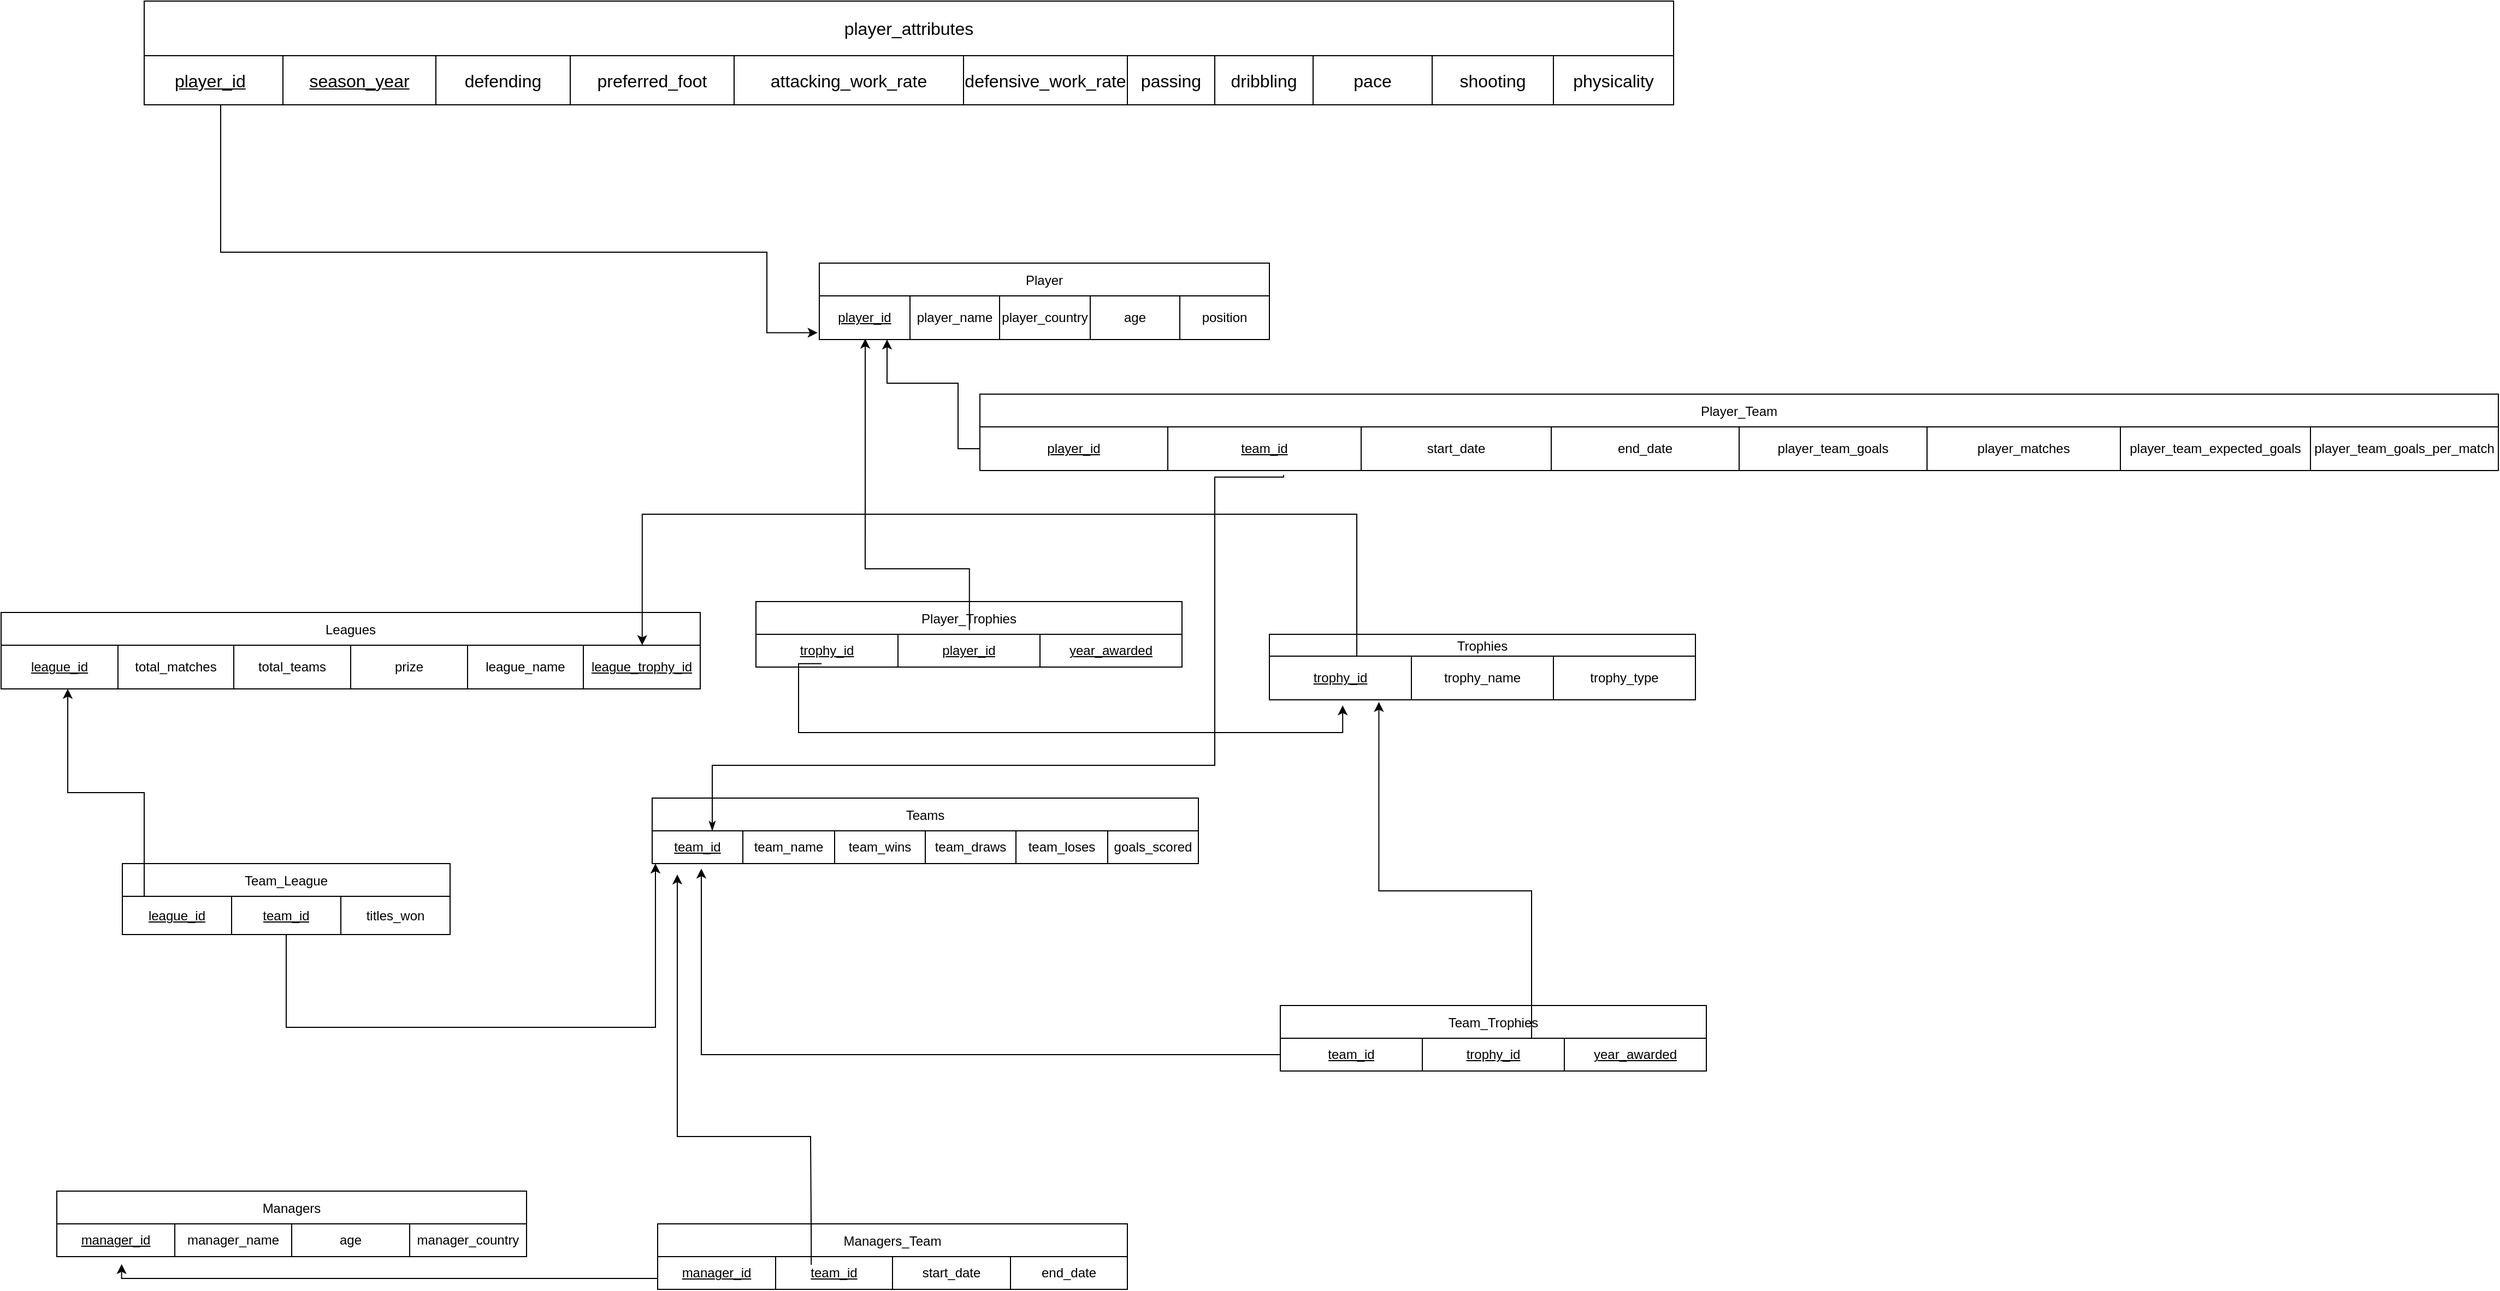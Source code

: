 <mxfile version="25.0.1" pages="2">
  <diagram id="R2lEEEUBdFMjLlhIrx00" name="Table Schema">
    <mxGraphModel dx="3130" dy="775" grid="1" gridSize="10" guides="1" tooltips="1" connect="1" arrows="1" fold="1" page="1" pageScale="1" pageWidth="850" pageHeight="1100" math="0" shadow="0" extFonts="Permanent Marker^https://fonts.googleapis.com/css?family=Permanent+Marker">
      <root>
        <mxCell id="0" />
        <mxCell id="1" parent="0" />
        <mxCell id="m9ZL_ucmG6K-arWG1Z6o-1" value="" style="shape=table;startSize=0;container=1;collapsible=0;childLayout=tableLayout;fontSize=16;" vertex="1" parent="1">
          <mxGeometry x="-880" y="510" width="1400" height="95" as="geometry" />
        </mxCell>
        <mxCell id="m9ZL_ucmG6K-arWG1Z6o-2" value="" style="shape=tableRow;horizontal=0;startSize=0;swimlaneHead=0;swimlaneBody=0;strokeColor=inherit;top=0;left=0;bottom=0;right=0;collapsible=0;dropTarget=0;fillColor=none;points=[[0,0.5],[1,0.5]];portConstraint=eastwest;fontSize=16;" vertex="1" parent="m9ZL_ucmG6K-arWG1Z6o-1">
          <mxGeometry width="1400" height="50" as="geometry" />
        </mxCell>
        <mxCell id="m9ZL_ucmG6K-arWG1Z6o-3" value="player_attributes" style="shape=partialRectangle;html=1;whiteSpace=wrap;connectable=0;strokeColor=inherit;overflow=hidden;fillColor=none;top=0;left=0;bottom=0;right=0;pointerEvents=1;fontSize=16;rowspan=1;colspan=11;" vertex="1" parent="m9ZL_ucmG6K-arWG1Z6o-2">
          <mxGeometry width="1400" height="50" as="geometry">
            <mxRectangle width="127" height="50" as="alternateBounds" />
          </mxGeometry>
        </mxCell>
        <mxCell id="m9ZL_ucmG6K-arWG1Z6o-4" value="" style="shape=partialRectangle;html=1;whiteSpace=wrap;connectable=0;strokeColor=inherit;overflow=hidden;fillColor=none;top=0;left=0;bottom=0;right=0;pointerEvents=1;fontSize=16;" vertex="1" visible="0" parent="m9ZL_ucmG6K-arWG1Z6o-2">
          <mxGeometry x="127" width="140" height="50" as="geometry">
            <mxRectangle width="140" height="50" as="alternateBounds" />
          </mxGeometry>
        </mxCell>
        <mxCell id="m9ZL_ucmG6K-arWG1Z6o-5" value="" style="shape=partialRectangle;html=1;whiteSpace=wrap;connectable=0;strokeColor=inherit;overflow=hidden;fillColor=none;top=0;left=0;bottom=0;right=0;pointerEvents=1;fontSize=16;" vertex="1" visible="0" parent="m9ZL_ucmG6K-arWG1Z6o-2">
          <mxGeometry x="267" width="123" height="50" as="geometry">
            <mxRectangle width="123" height="50" as="alternateBounds" />
          </mxGeometry>
        </mxCell>
        <mxCell id="m9ZL_ucmG6K-arWG1Z6o-32" style="shape=partialRectangle;html=1;whiteSpace=wrap;connectable=0;strokeColor=inherit;overflow=hidden;fillColor=none;top=0;left=0;bottom=0;right=0;pointerEvents=1;fontSize=16;" vertex="1" visible="0" parent="m9ZL_ucmG6K-arWG1Z6o-2">
          <mxGeometry x="390" width="150" height="50" as="geometry">
            <mxRectangle width="150" height="50" as="alternateBounds" />
          </mxGeometry>
        </mxCell>
        <mxCell id="m9ZL_ucmG6K-arWG1Z6o-29" style="shape=partialRectangle;html=1;whiteSpace=wrap;connectable=0;strokeColor=inherit;overflow=hidden;fillColor=none;top=0;left=0;bottom=0;right=0;pointerEvents=1;fontSize=16;" vertex="1" visible="0" parent="m9ZL_ucmG6K-arWG1Z6o-2">
          <mxGeometry x="540" width="210" height="50" as="geometry">
            <mxRectangle width="210" height="50" as="alternateBounds" />
          </mxGeometry>
        </mxCell>
        <mxCell id="m9ZL_ucmG6K-arWG1Z6o-26" style="shape=partialRectangle;html=1;whiteSpace=wrap;connectable=0;strokeColor=inherit;overflow=hidden;fillColor=none;top=0;left=0;bottom=0;right=0;pointerEvents=1;fontSize=16;" vertex="1" visible="0" parent="m9ZL_ucmG6K-arWG1Z6o-2">
          <mxGeometry x="750" width="150" height="50" as="geometry">
            <mxRectangle width="150" height="50" as="alternateBounds" />
          </mxGeometry>
        </mxCell>
        <mxCell id="m9ZL_ucmG6K-arWG1Z6o-23" style="shape=partialRectangle;html=1;whiteSpace=wrap;connectable=0;strokeColor=inherit;overflow=hidden;fillColor=none;top=0;left=0;bottom=0;right=0;pointerEvents=1;fontSize=16;" vertex="1" visible="0" parent="m9ZL_ucmG6K-arWG1Z6o-2">
          <mxGeometry x="900" width="80" height="50" as="geometry">
            <mxRectangle width="80" height="50" as="alternateBounds" />
          </mxGeometry>
        </mxCell>
        <mxCell id="m9ZL_ucmG6K-arWG1Z6o-20" style="shape=partialRectangle;html=1;whiteSpace=wrap;connectable=0;strokeColor=inherit;overflow=hidden;fillColor=none;top=0;left=0;bottom=0;right=0;pointerEvents=1;fontSize=16;" vertex="1" visible="0" parent="m9ZL_ucmG6K-arWG1Z6o-2">
          <mxGeometry x="980" width="90" height="50" as="geometry">
            <mxRectangle width="90" height="50" as="alternateBounds" />
          </mxGeometry>
        </mxCell>
        <mxCell id="m9ZL_ucmG6K-arWG1Z6o-17" style="shape=partialRectangle;html=1;whiteSpace=wrap;connectable=0;strokeColor=inherit;overflow=hidden;fillColor=none;top=0;left=0;bottom=0;right=0;pointerEvents=1;fontSize=16;" vertex="1" visible="0" parent="m9ZL_ucmG6K-arWG1Z6o-2">
          <mxGeometry x="1070" width="109" height="50" as="geometry">
            <mxRectangle width="109" height="50" as="alternateBounds" />
          </mxGeometry>
        </mxCell>
        <mxCell id="m9ZL_ucmG6K-arWG1Z6o-14" style="shape=partialRectangle;html=1;whiteSpace=wrap;connectable=0;strokeColor=inherit;overflow=hidden;fillColor=none;top=0;left=0;bottom=0;right=0;pointerEvents=1;fontSize=16;" vertex="1" visible="0" parent="m9ZL_ucmG6K-arWG1Z6o-2">
          <mxGeometry x="1179" width="111" height="50" as="geometry">
            <mxRectangle width="111" height="50" as="alternateBounds" />
          </mxGeometry>
        </mxCell>
        <mxCell id="W49cPgBl4JpbB4RJr3ec-1" style="shape=partialRectangle;html=1;whiteSpace=wrap;connectable=0;strokeColor=inherit;overflow=hidden;fillColor=none;top=0;left=0;bottom=0;right=0;pointerEvents=1;fontSize=16;" vertex="1" visible="0" parent="m9ZL_ucmG6K-arWG1Z6o-2">
          <mxGeometry x="1290" width="110" height="50" as="geometry">
            <mxRectangle width="110" height="50" as="alternateBounds" />
          </mxGeometry>
        </mxCell>
        <mxCell id="m9ZL_ucmG6K-arWG1Z6o-10" value="" style="shape=tableRow;horizontal=0;startSize=0;swimlaneHead=0;swimlaneBody=0;strokeColor=inherit;top=0;left=0;bottom=0;right=0;collapsible=0;dropTarget=0;fillColor=none;points=[[0,0.5],[1,0.5]];portConstraint=eastwest;fontSize=16;" vertex="1" parent="m9ZL_ucmG6K-arWG1Z6o-1">
          <mxGeometry y="50" width="1400" height="45" as="geometry" />
        </mxCell>
        <mxCell id="m9ZL_ucmG6K-arWG1Z6o-11" value="&lt;u&gt;player_id&lt;span style=&quot;white-space: pre;&quot;&gt;&#x9;&lt;/span&gt;&lt;/u&gt;" style="shape=partialRectangle;html=1;whiteSpace=wrap;connectable=0;strokeColor=inherit;overflow=hidden;fillColor=none;top=0;left=0;bottom=0;right=0;pointerEvents=1;fontSize=16;" vertex="1" parent="m9ZL_ucmG6K-arWG1Z6o-10">
          <mxGeometry width="127" height="45" as="geometry">
            <mxRectangle width="127" height="45" as="alternateBounds" />
          </mxGeometry>
        </mxCell>
        <mxCell id="m9ZL_ucmG6K-arWG1Z6o-12" value="&lt;u&gt;season_year&lt;/u&gt;" style="shape=partialRectangle;html=1;whiteSpace=wrap;connectable=0;strokeColor=inherit;overflow=hidden;fillColor=none;top=0;left=0;bottom=0;right=0;pointerEvents=1;fontSize=16;" vertex="1" parent="m9ZL_ucmG6K-arWG1Z6o-10">
          <mxGeometry x="127" width="140" height="45" as="geometry">
            <mxRectangle width="140" height="45" as="alternateBounds" />
          </mxGeometry>
        </mxCell>
        <mxCell id="m9ZL_ucmG6K-arWG1Z6o-13" value="defending" style="shape=partialRectangle;html=1;whiteSpace=wrap;connectable=0;strokeColor=inherit;overflow=hidden;fillColor=none;top=0;left=0;bottom=0;right=0;pointerEvents=1;fontSize=16;" vertex="1" parent="m9ZL_ucmG6K-arWG1Z6o-10">
          <mxGeometry x="267" width="123" height="45" as="geometry">
            <mxRectangle width="123" height="45" as="alternateBounds" />
          </mxGeometry>
        </mxCell>
        <mxCell id="m9ZL_ucmG6K-arWG1Z6o-34" value="preferred_foot" style="shape=partialRectangle;html=1;whiteSpace=wrap;connectable=0;strokeColor=inherit;overflow=hidden;fillColor=none;top=0;left=0;bottom=0;right=0;pointerEvents=1;fontSize=16;" vertex="1" parent="m9ZL_ucmG6K-arWG1Z6o-10">
          <mxGeometry x="390" width="150" height="45" as="geometry">
            <mxRectangle width="150" height="45" as="alternateBounds" />
          </mxGeometry>
        </mxCell>
        <mxCell id="m9ZL_ucmG6K-arWG1Z6o-31" value="attacking_work_rate" style="shape=partialRectangle;html=1;whiteSpace=wrap;connectable=0;strokeColor=inherit;overflow=hidden;fillColor=none;top=0;left=0;bottom=0;right=0;pointerEvents=1;fontSize=16;" vertex="1" parent="m9ZL_ucmG6K-arWG1Z6o-10">
          <mxGeometry x="540" width="210" height="45" as="geometry">
            <mxRectangle width="210" height="45" as="alternateBounds" />
          </mxGeometry>
        </mxCell>
        <mxCell id="m9ZL_ucmG6K-arWG1Z6o-28" value="defensive_work_rate" style="shape=partialRectangle;html=1;whiteSpace=wrap;connectable=0;strokeColor=inherit;overflow=hidden;fillColor=none;top=0;left=0;bottom=0;right=0;pointerEvents=1;fontSize=16;" vertex="1" parent="m9ZL_ucmG6K-arWG1Z6o-10">
          <mxGeometry x="750" width="150" height="45" as="geometry">
            <mxRectangle width="150" height="45" as="alternateBounds" />
          </mxGeometry>
        </mxCell>
        <mxCell id="m9ZL_ucmG6K-arWG1Z6o-25" value="passing" style="shape=partialRectangle;html=1;whiteSpace=wrap;connectable=0;strokeColor=inherit;overflow=hidden;fillColor=none;top=0;left=0;bottom=0;right=0;pointerEvents=1;fontSize=16;" vertex="1" parent="m9ZL_ucmG6K-arWG1Z6o-10">
          <mxGeometry x="900" width="80" height="45" as="geometry">
            <mxRectangle width="80" height="45" as="alternateBounds" />
          </mxGeometry>
        </mxCell>
        <mxCell id="m9ZL_ucmG6K-arWG1Z6o-22" value="dribbling" style="shape=partialRectangle;html=1;whiteSpace=wrap;connectable=0;strokeColor=inherit;overflow=hidden;fillColor=none;top=0;left=0;bottom=0;right=0;pointerEvents=1;fontSize=16;" vertex="1" parent="m9ZL_ucmG6K-arWG1Z6o-10">
          <mxGeometry x="980" width="90" height="45" as="geometry">
            <mxRectangle width="90" height="45" as="alternateBounds" />
          </mxGeometry>
        </mxCell>
        <mxCell id="m9ZL_ucmG6K-arWG1Z6o-19" value="pace" style="shape=partialRectangle;html=1;whiteSpace=wrap;connectable=0;strokeColor=inherit;overflow=hidden;fillColor=none;top=0;left=0;bottom=0;right=0;pointerEvents=1;fontSize=16;" vertex="1" parent="m9ZL_ucmG6K-arWG1Z6o-10">
          <mxGeometry x="1070" width="109" height="45" as="geometry">
            <mxRectangle width="109" height="45" as="alternateBounds" />
          </mxGeometry>
        </mxCell>
        <mxCell id="m9ZL_ucmG6K-arWG1Z6o-16" value="shooting" style="shape=partialRectangle;html=1;whiteSpace=wrap;connectable=0;strokeColor=inherit;overflow=hidden;fillColor=none;top=0;left=0;bottom=0;right=0;pointerEvents=1;fontSize=16;" vertex="1" parent="m9ZL_ucmG6K-arWG1Z6o-10">
          <mxGeometry x="1179" width="111" height="45" as="geometry">
            <mxRectangle width="111" height="45" as="alternateBounds" />
          </mxGeometry>
        </mxCell>
        <mxCell id="W49cPgBl4JpbB4RJr3ec-2" value="physicality" style="shape=partialRectangle;html=1;whiteSpace=wrap;connectable=0;strokeColor=inherit;overflow=hidden;fillColor=none;top=0;left=0;bottom=0;right=0;pointerEvents=1;fontSize=16;" vertex="1" parent="m9ZL_ucmG6K-arWG1Z6o-10">
          <mxGeometry x="1290" width="110" height="45" as="geometry">
            <mxRectangle width="110" height="45" as="alternateBounds" />
          </mxGeometry>
        </mxCell>
        <mxCell id="W49cPgBl4JpbB4RJr3ec-28" value="Player" style="shape=table;startSize=30;container=1;collapsible=0;childLayout=tableLayout;" vertex="1" parent="1">
          <mxGeometry x="-262" y="750" width="412" height="70" as="geometry" />
        </mxCell>
        <mxCell id="W49cPgBl4JpbB4RJr3ec-29" value="" style="shape=tableRow;horizontal=0;startSize=0;swimlaneHead=0;swimlaneBody=0;strokeColor=inherit;top=0;left=0;bottom=0;right=0;collapsible=0;dropTarget=0;fillColor=none;points=[[0,0.5],[1,0.5]];portConstraint=eastwest;" vertex="1" parent="W49cPgBl4JpbB4RJr3ec-28">
          <mxGeometry y="30" width="412" height="40" as="geometry" />
        </mxCell>
        <mxCell id="W49cPgBl4JpbB4RJr3ec-30" value="&lt;u&gt;player_id&lt;/u&gt;" style="shape=partialRectangle;html=1;whiteSpace=wrap;connectable=0;strokeColor=inherit;overflow=hidden;fillColor=none;top=0;left=0;bottom=0;right=0;pointerEvents=1;" vertex="1" parent="W49cPgBl4JpbB4RJr3ec-29">
          <mxGeometry width="83" height="40" as="geometry">
            <mxRectangle width="83" height="40" as="alternateBounds" />
          </mxGeometry>
        </mxCell>
        <mxCell id="W49cPgBl4JpbB4RJr3ec-31" value="player_name" style="shape=partialRectangle;html=1;whiteSpace=wrap;connectable=0;strokeColor=inherit;overflow=hidden;fillColor=none;top=0;left=0;bottom=0;right=0;pointerEvents=1;" vertex="1" parent="W49cPgBl4JpbB4RJr3ec-29">
          <mxGeometry x="83" width="82" height="40" as="geometry">
            <mxRectangle width="82" height="40" as="alternateBounds" />
          </mxGeometry>
        </mxCell>
        <mxCell id="W49cPgBl4JpbB4RJr3ec-32" value="player_country" style="shape=partialRectangle;html=1;whiteSpace=wrap;connectable=0;strokeColor=inherit;overflow=hidden;fillColor=none;top=0;left=0;bottom=0;right=0;pointerEvents=1;" vertex="1" parent="W49cPgBl4JpbB4RJr3ec-29">
          <mxGeometry x="165" width="83" height="40" as="geometry">
            <mxRectangle width="83" height="40" as="alternateBounds" />
          </mxGeometry>
        </mxCell>
        <mxCell id="W49cPgBl4JpbB4RJr3ec-33" value="age" style="shape=partialRectangle;html=1;whiteSpace=wrap;connectable=0;strokeColor=inherit;overflow=hidden;fillColor=none;top=0;left=0;bottom=0;right=0;pointerEvents=1;" vertex="1" parent="W49cPgBl4JpbB4RJr3ec-29">
          <mxGeometry x="248" width="82" height="40" as="geometry">
            <mxRectangle width="82" height="40" as="alternateBounds" />
          </mxGeometry>
        </mxCell>
        <mxCell id="W49cPgBl4JpbB4RJr3ec-34" value="position" style="shape=partialRectangle;html=1;whiteSpace=wrap;connectable=0;strokeColor=inherit;overflow=hidden;fillColor=none;top=0;left=0;bottom=0;right=0;pointerEvents=1;" vertex="1" parent="W49cPgBl4JpbB4RJr3ec-29">
          <mxGeometry x="330" width="82" height="40" as="geometry">
            <mxRectangle width="82" height="40" as="alternateBounds" />
          </mxGeometry>
        </mxCell>
        <mxCell id="W49cPgBl4JpbB4RJr3ec-41" value="Managers" style="shape=table;startSize=30;container=1;collapsible=0;childLayout=tableLayout;" vertex="1" parent="1">
          <mxGeometry x="-960" y="1600" width="430" height="60" as="geometry" />
        </mxCell>
        <mxCell id="W49cPgBl4JpbB4RJr3ec-42" value="" style="shape=tableRow;horizontal=0;startSize=0;swimlaneHead=0;swimlaneBody=0;strokeColor=inherit;top=0;left=0;bottom=0;right=0;collapsible=0;dropTarget=0;fillColor=none;points=[[0,0.5],[1,0.5]];portConstraint=eastwest;" vertex="1" parent="W49cPgBl4JpbB4RJr3ec-41">
          <mxGeometry y="30" width="430" height="30" as="geometry" />
        </mxCell>
        <mxCell id="W49cPgBl4JpbB4RJr3ec-43" value="&lt;u&gt;manager_id&lt;/u&gt;" style="shape=partialRectangle;html=1;whiteSpace=wrap;connectable=0;strokeColor=inherit;overflow=hidden;fillColor=none;top=0;left=0;bottom=0;right=0;pointerEvents=1;" vertex="1" parent="W49cPgBl4JpbB4RJr3ec-42">
          <mxGeometry width="108" height="30" as="geometry">
            <mxRectangle width="108" height="30" as="alternateBounds" />
          </mxGeometry>
        </mxCell>
        <mxCell id="W49cPgBl4JpbB4RJr3ec-44" value="manager_name" style="shape=partialRectangle;html=1;whiteSpace=wrap;connectable=0;strokeColor=inherit;overflow=hidden;fillColor=none;top=0;left=0;bottom=0;right=0;pointerEvents=1;" vertex="1" parent="W49cPgBl4JpbB4RJr3ec-42">
          <mxGeometry x="108" width="107" height="30" as="geometry">
            <mxRectangle width="107" height="30" as="alternateBounds" />
          </mxGeometry>
        </mxCell>
        <mxCell id="W49cPgBl4JpbB4RJr3ec-45" value="age" style="shape=partialRectangle;html=1;whiteSpace=wrap;connectable=0;strokeColor=inherit;overflow=hidden;fillColor=none;top=0;left=0;bottom=0;right=0;pointerEvents=1;" vertex="1" parent="W49cPgBl4JpbB4RJr3ec-42">
          <mxGeometry x="215" width="108" height="30" as="geometry">
            <mxRectangle width="108" height="30" as="alternateBounds" />
          </mxGeometry>
        </mxCell>
        <mxCell id="W49cPgBl4JpbB4RJr3ec-46" value="manager_country" style="shape=partialRectangle;html=1;whiteSpace=wrap;connectable=0;strokeColor=inherit;overflow=hidden;fillColor=none;top=0;left=0;bottom=0;right=0;pointerEvents=1;" vertex="1" parent="W49cPgBl4JpbB4RJr3ec-42">
          <mxGeometry x="323" width="107" height="30" as="geometry">
            <mxRectangle width="107" height="30" as="alternateBounds" />
          </mxGeometry>
        </mxCell>
        <mxCell id="W49cPgBl4JpbB4RJr3ec-47" value="Leagues" style="shape=table;startSize=30;container=1;collapsible=0;childLayout=tableLayout;" vertex="1" parent="1">
          <mxGeometry x="-1011" y="1070" width="640" height="70" as="geometry" />
        </mxCell>
        <mxCell id="W49cPgBl4JpbB4RJr3ec-48" value="" style="shape=tableRow;horizontal=0;startSize=0;swimlaneHead=0;swimlaneBody=0;strokeColor=inherit;top=0;left=0;bottom=0;right=0;collapsible=0;dropTarget=0;fillColor=none;points=[[0,0.5],[1,0.5]];portConstraint=eastwest;" vertex="1" parent="W49cPgBl4JpbB4RJr3ec-47">
          <mxGeometry y="30" width="640" height="40" as="geometry" />
        </mxCell>
        <mxCell id="W49cPgBl4JpbB4RJr3ec-49" value="&lt;u&gt;league_id&lt;/u&gt;" style="shape=partialRectangle;html=1;whiteSpace=wrap;connectable=0;strokeColor=inherit;overflow=hidden;fillColor=none;top=0;left=0;bottom=0;right=0;pointerEvents=1;" vertex="1" parent="W49cPgBl4JpbB4RJr3ec-48">
          <mxGeometry width="107" height="40" as="geometry">
            <mxRectangle width="107" height="40" as="alternateBounds" />
          </mxGeometry>
        </mxCell>
        <mxCell id="W49cPgBl4JpbB4RJr3ec-50" value="total_matches" style="shape=partialRectangle;html=1;whiteSpace=wrap;connectable=0;strokeColor=inherit;overflow=hidden;fillColor=none;top=0;left=0;bottom=0;right=0;pointerEvents=1;" vertex="1" parent="W49cPgBl4JpbB4RJr3ec-48">
          <mxGeometry x="107" width="106" height="40" as="geometry">
            <mxRectangle width="106" height="40" as="alternateBounds" />
          </mxGeometry>
        </mxCell>
        <mxCell id="W49cPgBl4JpbB4RJr3ec-51" value="total_teams" style="shape=partialRectangle;html=1;whiteSpace=wrap;connectable=0;strokeColor=inherit;overflow=hidden;fillColor=none;top=0;left=0;bottom=0;right=0;pointerEvents=1;" vertex="1" parent="W49cPgBl4JpbB4RJr3ec-48">
          <mxGeometry x="213" width="107" height="40" as="geometry">
            <mxRectangle width="107" height="40" as="alternateBounds" />
          </mxGeometry>
        </mxCell>
        <mxCell id="W49cPgBl4JpbB4RJr3ec-52" value="prize" style="shape=partialRectangle;html=1;whiteSpace=wrap;connectable=0;strokeColor=inherit;overflow=hidden;fillColor=none;top=0;left=0;bottom=0;right=0;pointerEvents=1;" vertex="1" parent="W49cPgBl4JpbB4RJr3ec-48">
          <mxGeometry x="320" width="107" height="40" as="geometry">
            <mxRectangle width="107" height="40" as="alternateBounds" />
          </mxGeometry>
        </mxCell>
        <mxCell id="W49cPgBl4JpbB4RJr3ec-53" value="league_name" style="shape=partialRectangle;html=1;whiteSpace=wrap;connectable=0;strokeColor=inherit;overflow=hidden;fillColor=none;top=0;left=0;bottom=0;right=0;pointerEvents=1;" vertex="1" parent="W49cPgBl4JpbB4RJr3ec-48">
          <mxGeometry x="427" width="106" height="40" as="geometry">
            <mxRectangle width="106" height="40" as="alternateBounds" />
          </mxGeometry>
        </mxCell>
        <mxCell id="W49cPgBl4JpbB4RJr3ec-54" value="&lt;u&gt;league_trophy_id&lt;/u&gt;" style="shape=partialRectangle;html=1;whiteSpace=wrap;connectable=0;strokeColor=inherit;overflow=hidden;fillColor=none;top=0;left=0;bottom=0;right=0;pointerEvents=1;" vertex="1" parent="W49cPgBl4JpbB4RJr3ec-48">
          <mxGeometry x="533" width="107" height="40" as="geometry">
            <mxRectangle width="107" height="40" as="alternateBounds" />
          </mxGeometry>
        </mxCell>
        <mxCell id="W49cPgBl4JpbB4RJr3ec-55" value="Player_Team" style="shape=table;startSize=30;container=1;collapsible=0;childLayout=tableLayout;" vertex="1" parent="1">
          <mxGeometry x="-115" y="870" width="1390" height="70" as="geometry" />
        </mxCell>
        <mxCell id="W49cPgBl4JpbB4RJr3ec-56" value="" style="shape=tableRow;horizontal=0;startSize=0;swimlaneHead=0;swimlaneBody=0;strokeColor=inherit;top=0;left=0;bottom=0;right=0;collapsible=0;dropTarget=0;fillColor=none;points=[[0,0.5],[1,0.5]];portConstraint=eastwest;" vertex="1" parent="W49cPgBl4JpbB4RJr3ec-55">
          <mxGeometry y="30" width="1390" height="40" as="geometry" />
        </mxCell>
        <mxCell id="W49cPgBl4JpbB4RJr3ec-57" value="&lt;u&gt;player_id&lt;/u&gt;" style="shape=partialRectangle;html=1;whiteSpace=wrap;connectable=0;strokeColor=inherit;overflow=hidden;fillColor=none;top=0;left=0;bottom=0;right=0;pointerEvents=1;" vertex="1" parent="W49cPgBl4JpbB4RJr3ec-56">
          <mxGeometry width="172" height="40" as="geometry">
            <mxRectangle width="172" height="40" as="alternateBounds" />
          </mxGeometry>
        </mxCell>
        <mxCell id="W49cPgBl4JpbB4RJr3ec-58" value="&lt;u&gt;team_id&lt;/u&gt;" style="shape=partialRectangle;html=1;whiteSpace=wrap;connectable=0;strokeColor=inherit;overflow=hidden;fillColor=none;top=0;left=0;bottom=0;right=0;pointerEvents=1;" vertex="1" parent="W49cPgBl4JpbB4RJr3ec-56">
          <mxGeometry x="172" width="177" height="40" as="geometry">
            <mxRectangle width="177" height="40" as="alternateBounds" />
          </mxGeometry>
        </mxCell>
        <mxCell id="W49cPgBl4JpbB4RJr3ec-59" value="start_date" style="shape=partialRectangle;html=1;whiteSpace=wrap;connectable=0;strokeColor=inherit;overflow=hidden;fillColor=none;top=0;left=0;bottom=0;right=0;pointerEvents=1;" vertex="1" parent="W49cPgBl4JpbB4RJr3ec-56">
          <mxGeometry x="349" width="174" height="40" as="geometry">
            <mxRectangle width="174" height="40" as="alternateBounds" />
          </mxGeometry>
        </mxCell>
        <mxCell id="W49cPgBl4JpbB4RJr3ec-60" value="end_date" style="shape=partialRectangle;html=1;whiteSpace=wrap;connectable=0;strokeColor=inherit;overflow=hidden;fillColor=none;top=0;left=0;bottom=0;right=0;pointerEvents=1;" vertex="1" parent="W49cPgBl4JpbB4RJr3ec-56">
          <mxGeometry x="523" width="172" height="40" as="geometry">
            <mxRectangle width="172" height="40" as="alternateBounds" />
          </mxGeometry>
        </mxCell>
        <mxCell id="W49cPgBl4JpbB4RJr3ec-61" value="player_team_goals" style="shape=partialRectangle;html=1;whiteSpace=wrap;connectable=0;strokeColor=inherit;overflow=hidden;fillColor=none;top=0;left=0;bottom=0;right=0;pointerEvents=1;" vertex="1" parent="W49cPgBl4JpbB4RJr3ec-56">
          <mxGeometry x="695" width="172" height="40" as="geometry">
            <mxRectangle width="172" height="40" as="alternateBounds" />
          </mxGeometry>
        </mxCell>
        <mxCell id="W49cPgBl4JpbB4RJr3ec-62" value="player_matches" style="shape=partialRectangle;html=1;whiteSpace=wrap;connectable=0;strokeColor=inherit;overflow=hidden;fillColor=none;top=0;left=0;bottom=0;right=0;pointerEvents=1;" vertex="1" parent="W49cPgBl4JpbB4RJr3ec-56">
          <mxGeometry x="867" width="177" height="40" as="geometry">
            <mxRectangle width="177" height="40" as="alternateBounds" />
          </mxGeometry>
        </mxCell>
        <mxCell id="W49cPgBl4JpbB4RJr3ec-63" value="player_team_expected_goals" style="shape=partialRectangle;html=1;whiteSpace=wrap;connectable=0;strokeColor=inherit;overflow=hidden;fillColor=none;top=0;left=0;bottom=0;right=0;pointerEvents=1;" vertex="1" parent="W49cPgBl4JpbB4RJr3ec-56">
          <mxGeometry x="1044" width="174" height="40" as="geometry">
            <mxRectangle width="174" height="40" as="alternateBounds" />
          </mxGeometry>
        </mxCell>
        <mxCell id="W49cPgBl4JpbB4RJr3ec-64" value="player_team_goals_per_match" style="shape=partialRectangle;html=1;whiteSpace=wrap;connectable=0;strokeColor=inherit;overflow=hidden;fillColor=none;top=0;left=0;bottom=0;right=0;pointerEvents=1;" vertex="1" parent="W49cPgBl4JpbB4RJr3ec-56">
          <mxGeometry x="1218" width="172" height="40" as="geometry">
            <mxRectangle width="172" height="40" as="alternateBounds" />
          </mxGeometry>
        </mxCell>
        <mxCell id="W49cPgBl4JpbB4RJr3ec-65" value="Team_League" style="shape=table;startSize=30;container=1;collapsible=0;childLayout=tableLayout;" vertex="1" parent="1">
          <mxGeometry x="-900" y="1300" width="300" height="65" as="geometry" />
        </mxCell>
        <mxCell id="W49cPgBl4JpbB4RJr3ec-66" value="" style="shape=tableRow;horizontal=0;startSize=0;swimlaneHead=0;swimlaneBody=0;strokeColor=inherit;top=0;left=0;bottom=0;right=0;collapsible=0;dropTarget=0;fillColor=none;points=[[0,0.5],[1,0.5]];portConstraint=eastwest;" vertex="1" parent="W49cPgBl4JpbB4RJr3ec-65">
          <mxGeometry y="30" width="300" height="35" as="geometry" />
        </mxCell>
        <mxCell id="W49cPgBl4JpbB4RJr3ec-67" value="&lt;u&gt;league_id&lt;/u&gt;" style="shape=partialRectangle;html=1;whiteSpace=wrap;connectable=0;strokeColor=inherit;overflow=hidden;fillColor=none;top=0;left=0;bottom=0;right=0;pointerEvents=1;" vertex="1" parent="W49cPgBl4JpbB4RJr3ec-66">
          <mxGeometry width="100" height="35" as="geometry">
            <mxRectangle width="100" height="35" as="alternateBounds" />
          </mxGeometry>
        </mxCell>
        <mxCell id="W49cPgBl4JpbB4RJr3ec-68" value="&lt;u&gt;team_id&lt;/u&gt;" style="shape=partialRectangle;html=1;whiteSpace=wrap;connectable=0;strokeColor=inherit;overflow=hidden;fillColor=none;top=0;left=0;bottom=0;right=0;pointerEvents=1;" vertex="1" parent="W49cPgBl4JpbB4RJr3ec-66">
          <mxGeometry x="100" width="100" height="35" as="geometry">
            <mxRectangle width="100" height="35" as="alternateBounds" />
          </mxGeometry>
        </mxCell>
        <mxCell id="W49cPgBl4JpbB4RJr3ec-69" value="titles_won" style="shape=partialRectangle;html=1;whiteSpace=wrap;connectable=0;strokeColor=inherit;overflow=hidden;fillColor=none;top=0;left=0;bottom=0;right=0;pointerEvents=1;" vertex="1" parent="W49cPgBl4JpbB4RJr3ec-66">
          <mxGeometry x="200" width="100" height="35" as="geometry">
            <mxRectangle width="100" height="35" as="alternateBounds" />
          </mxGeometry>
        </mxCell>
        <mxCell id="W49cPgBl4JpbB4RJr3ec-70" value="Managers_Team" style="shape=table;startSize=30;container=1;collapsible=0;childLayout=tableLayout;" vertex="1" parent="1">
          <mxGeometry x="-410" y="1630" width="430" height="60" as="geometry" />
        </mxCell>
        <mxCell id="W49cPgBl4JpbB4RJr3ec-71" value="" style="shape=tableRow;horizontal=0;startSize=0;swimlaneHead=0;swimlaneBody=0;strokeColor=inherit;top=0;left=0;bottom=0;right=0;collapsible=0;dropTarget=0;fillColor=none;points=[[0,0.5],[1,0.5]];portConstraint=eastwest;" vertex="1" parent="W49cPgBl4JpbB4RJr3ec-70">
          <mxGeometry y="30" width="430" height="30" as="geometry" />
        </mxCell>
        <mxCell id="W49cPgBl4JpbB4RJr3ec-72" value="&lt;u&gt;manager_id&lt;/u&gt;" style="shape=partialRectangle;html=1;whiteSpace=wrap;connectable=0;strokeColor=inherit;overflow=hidden;fillColor=none;top=0;left=0;bottom=0;right=0;pointerEvents=1;" vertex="1" parent="W49cPgBl4JpbB4RJr3ec-71">
          <mxGeometry width="108" height="30" as="geometry">
            <mxRectangle width="108" height="30" as="alternateBounds" />
          </mxGeometry>
        </mxCell>
        <mxCell id="W49cPgBl4JpbB4RJr3ec-73" value="&lt;u&gt;team_id&lt;/u&gt;" style="shape=partialRectangle;html=1;whiteSpace=wrap;connectable=0;strokeColor=inherit;overflow=hidden;fillColor=none;top=0;left=0;bottom=0;right=0;pointerEvents=1;" vertex="1" parent="W49cPgBl4JpbB4RJr3ec-71">
          <mxGeometry x="108" width="107" height="30" as="geometry">
            <mxRectangle width="107" height="30" as="alternateBounds" />
          </mxGeometry>
        </mxCell>
        <mxCell id="W49cPgBl4JpbB4RJr3ec-74" value="start_date" style="shape=partialRectangle;html=1;whiteSpace=wrap;connectable=0;strokeColor=inherit;overflow=hidden;fillColor=none;top=0;left=0;bottom=0;right=0;pointerEvents=1;" vertex="1" parent="W49cPgBl4JpbB4RJr3ec-71">
          <mxGeometry x="215" width="108" height="30" as="geometry">
            <mxRectangle width="108" height="30" as="alternateBounds" />
          </mxGeometry>
        </mxCell>
        <mxCell id="W49cPgBl4JpbB4RJr3ec-75" value="end_date" style="shape=partialRectangle;html=1;whiteSpace=wrap;connectable=0;strokeColor=inherit;overflow=hidden;fillColor=none;top=0;left=0;bottom=0;right=0;pointerEvents=1;" vertex="1" parent="W49cPgBl4JpbB4RJr3ec-71">
          <mxGeometry x="323" width="107" height="30" as="geometry">
            <mxRectangle width="107" height="30" as="alternateBounds" />
          </mxGeometry>
        </mxCell>
        <mxCell id="W49cPgBl4JpbB4RJr3ec-76" value="Trophies" style="shape=table;startSize=20;container=1;collapsible=0;childLayout=tableLayout;" vertex="1" parent="1">
          <mxGeometry x="150" y="1090" width="390" height="60" as="geometry" />
        </mxCell>
        <mxCell id="W49cPgBl4JpbB4RJr3ec-77" value="" style="shape=tableRow;horizontal=0;startSize=0;swimlaneHead=0;swimlaneBody=0;strokeColor=inherit;top=0;left=0;bottom=0;right=0;collapsible=0;dropTarget=0;fillColor=none;points=[[0,0.5],[1,0.5]];portConstraint=eastwest;" vertex="1" parent="W49cPgBl4JpbB4RJr3ec-76">
          <mxGeometry y="20" width="390" height="40" as="geometry" />
        </mxCell>
        <mxCell id="W49cPgBl4JpbB4RJr3ec-78" value="&lt;u&gt;trophy_id&lt;/u&gt;" style="shape=partialRectangle;html=1;whiteSpace=wrap;connectable=0;strokeColor=inherit;overflow=hidden;fillColor=none;top=0;left=0;bottom=0;right=0;pointerEvents=1;" vertex="1" parent="W49cPgBl4JpbB4RJr3ec-77">
          <mxGeometry width="130" height="40" as="geometry">
            <mxRectangle width="130" height="40" as="alternateBounds" />
          </mxGeometry>
        </mxCell>
        <mxCell id="W49cPgBl4JpbB4RJr3ec-79" value="trophy_name" style="shape=partialRectangle;html=1;whiteSpace=wrap;connectable=0;strokeColor=inherit;overflow=hidden;fillColor=none;top=0;left=0;bottom=0;right=0;pointerEvents=1;" vertex="1" parent="W49cPgBl4JpbB4RJr3ec-77">
          <mxGeometry x="130" width="130" height="40" as="geometry">
            <mxRectangle width="130" height="40" as="alternateBounds" />
          </mxGeometry>
        </mxCell>
        <mxCell id="W49cPgBl4JpbB4RJr3ec-80" value="trophy_type" style="shape=partialRectangle;html=1;whiteSpace=wrap;connectable=0;strokeColor=inherit;overflow=hidden;fillColor=none;top=0;left=0;bottom=0;right=0;pointerEvents=1;" vertex="1" parent="W49cPgBl4JpbB4RJr3ec-77">
          <mxGeometry x="260" width="130" height="40" as="geometry">
            <mxRectangle width="130" height="40" as="alternateBounds" />
          </mxGeometry>
        </mxCell>
        <mxCell id="W49cPgBl4JpbB4RJr3ec-81" value="Player_Trophies" style="shape=table;startSize=30;container=1;collapsible=0;childLayout=tableLayout;" vertex="1" parent="1">
          <mxGeometry x="-320" y="1060" width="390" height="60" as="geometry" />
        </mxCell>
        <mxCell id="W49cPgBl4JpbB4RJr3ec-82" value="" style="shape=tableRow;horizontal=0;startSize=0;swimlaneHead=0;swimlaneBody=0;strokeColor=inherit;top=0;left=0;bottom=0;right=0;collapsible=0;dropTarget=0;fillColor=none;points=[[0,0.5],[1,0.5]];portConstraint=eastwest;" vertex="1" parent="W49cPgBl4JpbB4RJr3ec-81">
          <mxGeometry y="30" width="390" height="30" as="geometry" />
        </mxCell>
        <mxCell id="W49cPgBl4JpbB4RJr3ec-83" value="&lt;u&gt;trophy_id&lt;/u&gt;" style="shape=partialRectangle;html=1;whiteSpace=wrap;connectable=0;strokeColor=inherit;overflow=hidden;fillColor=none;top=0;left=0;bottom=0;right=0;pointerEvents=1;" vertex="1" parent="W49cPgBl4JpbB4RJr3ec-82">
          <mxGeometry width="130" height="30" as="geometry">
            <mxRectangle width="130" height="30" as="alternateBounds" />
          </mxGeometry>
        </mxCell>
        <mxCell id="W49cPgBl4JpbB4RJr3ec-84" value="&lt;u&gt;player_id&lt;/u&gt;" style="shape=partialRectangle;html=1;whiteSpace=wrap;connectable=0;strokeColor=inherit;overflow=hidden;fillColor=none;top=0;left=0;bottom=0;right=0;pointerEvents=1;" vertex="1" parent="W49cPgBl4JpbB4RJr3ec-82">
          <mxGeometry x="130" width="130" height="30" as="geometry">
            <mxRectangle width="130" height="30" as="alternateBounds" />
          </mxGeometry>
        </mxCell>
        <mxCell id="W49cPgBl4JpbB4RJr3ec-85" value="&lt;u&gt;year_awarded&lt;/u&gt;" style="shape=partialRectangle;html=1;whiteSpace=wrap;connectable=0;strokeColor=inherit;overflow=hidden;fillColor=none;top=0;left=0;bottom=0;right=0;pointerEvents=1;" vertex="1" parent="W49cPgBl4JpbB4RJr3ec-82">
          <mxGeometry x="260" width="130" height="30" as="geometry">
            <mxRectangle width="130" height="30" as="alternateBounds" />
          </mxGeometry>
        </mxCell>
        <mxCell id="W49cPgBl4JpbB4RJr3ec-86" value="Team_Trophies" style="shape=table;startSize=30;container=1;collapsible=0;childLayout=tableLayout;" vertex="1" parent="1">
          <mxGeometry x="160" y="1430" width="390" height="60" as="geometry" />
        </mxCell>
        <mxCell id="W49cPgBl4JpbB4RJr3ec-87" value="" style="shape=tableRow;horizontal=0;startSize=0;swimlaneHead=0;swimlaneBody=0;strokeColor=inherit;top=0;left=0;bottom=0;right=0;collapsible=0;dropTarget=0;fillColor=none;points=[[0,0.5],[1,0.5]];portConstraint=eastwest;" vertex="1" parent="W49cPgBl4JpbB4RJr3ec-86">
          <mxGeometry y="30" width="390" height="30" as="geometry" />
        </mxCell>
        <mxCell id="W49cPgBl4JpbB4RJr3ec-88" value="&lt;u&gt;team_id&lt;/u&gt;" style="shape=partialRectangle;html=1;whiteSpace=wrap;connectable=0;strokeColor=inherit;overflow=hidden;fillColor=none;top=0;left=0;bottom=0;right=0;pointerEvents=1;" vertex="1" parent="W49cPgBl4JpbB4RJr3ec-87">
          <mxGeometry width="130" height="30" as="geometry">
            <mxRectangle width="130" height="30" as="alternateBounds" />
          </mxGeometry>
        </mxCell>
        <mxCell id="W49cPgBl4JpbB4RJr3ec-89" value="&lt;u&gt;trophy_id&lt;/u&gt;" style="shape=partialRectangle;html=1;whiteSpace=wrap;connectable=0;strokeColor=inherit;overflow=hidden;fillColor=none;top=0;left=0;bottom=0;right=0;pointerEvents=1;" vertex="1" parent="W49cPgBl4JpbB4RJr3ec-87">
          <mxGeometry x="130" width="130" height="30" as="geometry">
            <mxRectangle width="130" height="30" as="alternateBounds" />
          </mxGeometry>
        </mxCell>
        <mxCell id="W49cPgBl4JpbB4RJr3ec-90" value="&lt;u&gt;year_awarded&lt;/u&gt;" style="shape=partialRectangle;html=1;whiteSpace=wrap;connectable=0;strokeColor=inherit;overflow=hidden;fillColor=none;top=0;left=0;bottom=0;right=0;pointerEvents=1;" vertex="1" parent="W49cPgBl4JpbB4RJr3ec-87">
          <mxGeometry x="260" width="130" height="30" as="geometry">
            <mxRectangle width="130" height="30" as="alternateBounds" />
          </mxGeometry>
        </mxCell>
        <mxCell id="W49cPgBl4JpbB4RJr3ec-91" value="Teams" style="shape=table;startSize=30;container=1;collapsible=0;childLayout=tableLayout;" vertex="1" parent="1">
          <mxGeometry x="-415" y="1240" width="500" height="60" as="geometry" />
        </mxCell>
        <mxCell id="W49cPgBl4JpbB4RJr3ec-92" value="" style="shape=tableRow;horizontal=0;startSize=0;swimlaneHead=0;swimlaneBody=0;strokeColor=inherit;top=0;left=0;bottom=0;right=0;collapsible=0;dropTarget=0;fillColor=none;points=[[0,0.5],[1,0.5]];portConstraint=eastwest;" vertex="1" parent="W49cPgBl4JpbB4RJr3ec-91">
          <mxGeometry y="30" width="500" height="30" as="geometry" />
        </mxCell>
        <mxCell id="W49cPgBl4JpbB4RJr3ec-93" value="&lt;u&gt;team_id&lt;/u&gt;" style="shape=partialRectangle;html=1;whiteSpace=wrap;connectable=0;strokeColor=inherit;overflow=hidden;fillColor=none;top=0;left=0;bottom=0;right=0;pointerEvents=1;" vertex="1" parent="W49cPgBl4JpbB4RJr3ec-92">
          <mxGeometry width="83" height="30" as="geometry">
            <mxRectangle width="83" height="30" as="alternateBounds" />
          </mxGeometry>
        </mxCell>
        <mxCell id="W49cPgBl4JpbB4RJr3ec-94" value="team_name" style="shape=partialRectangle;html=1;whiteSpace=wrap;connectable=0;strokeColor=inherit;overflow=hidden;fillColor=none;top=0;left=0;bottom=0;right=0;pointerEvents=1;" vertex="1" parent="W49cPgBl4JpbB4RJr3ec-92">
          <mxGeometry x="83" width="84" height="30" as="geometry">
            <mxRectangle width="84" height="30" as="alternateBounds" />
          </mxGeometry>
        </mxCell>
        <mxCell id="W49cPgBl4JpbB4RJr3ec-95" value="team_wins" style="shape=partialRectangle;html=1;whiteSpace=wrap;connectable=0;strokeColor=inherit;overflow=hidden;fillColor=none;top=0;left=0;bottom=0;right=0;pointerEvents=1;" vertex="1" parent="W49cPgBl4JpbB4RJr3ec-92">
          <mxGeometry x="167" width="83" height="30" as="geometry">
            <mxRectangle width="83" height="30" as="alternateBounds" />
          </mxGeometry>
        </mxCell>
        <mxCell id="W49cPgBl4JpbB4RJr3ec-96" value="team_draws" style="shape=partialRectangle;html=1;whiteSpace=wrap;connectable=0;strokeColor=inherit;overflow=hidden;fillColor=none;top=0;left=0;bottom=0;right=0;pointerEvents=1;" vertex="1" parent="W49cPgBl4JpbB4RJr3ec-92">
          <mxGeometry x="250" width="83" height="30" as="geometry">
            <mxRectangle width="83" height="30" as="alternateBounds" />
          </mxGeometry>
        </mxCell>
        <mxCell id="W49cPgBl4JpbB4RJr3ec-97" value="team_loses" style="shape=partialRectangle;html=1;whiteSpace=wrap;connectable=0;strokeColor=inherit;overflow=hidden;fillColor=none;top=0;left=0;bottom=0;right=0;pointerEvents=1;" vertex="1" parent="W49cPgBl4JpbB4RJr3ec-92">
          <mxGeometry x="333" width="84" height="30" as="geometry">
            <mxRectangle width="84" height="30" as="alternateBounds" />
          </mxGeometry>
        </mxCell>
        <mxCell id="W49cPgBl4JpbB4RJr3ec-98" value="goals_scored" style="shape=partialRectangle;html=1;whiteSpace=wrap;connectable=0;strokeColor=inherit;overflow=hidden;fillColor=none;top=0;left=0;bottom=0;right=0;pointerEvents=1;" vertex="1" parent="W49cPgBl4JpbB4RJr3ec-92">
          <mxGeometry x="417" width="83" height="30" as="geometry">
            <mxRectangle width="83" height="30" as="alternateBounds" />
          </mxGeometry>
        </mxCell>
        <mxCell id="W49cPgBl4JpbB4RJr3ec-100" style="edgeStyle=orthogonalEdgeStyle;rounded=0;orthogonalLoop=1;jettySize=auto;html=1;entryX=0.102;entryY=0.981;entryDx=0;entryDy=0;entryPerimeter=0;exitX=0.501;exitY=-0.128;exitDx=0;exitDy=0;exitPerimeter=0;" edge="1" parent="1" source="W49cPgBl4JpbB4RJr3ec-82" target="W49cPgBl4JpbB4RJr3ec-29">
          <mxGeometry relative="1" as="geometry">
            <Array as="points">
              <mxPoint x="-125" y="1030" />
              <mxPoint x="-220" y="1030" />
            </Array>
          </mxGeometry>
        </mxCell>
        <mxCell id="W49cPgBl4JpbB4RJr3ec-101" style="edgeStyle=orthogonalEdgeStyle;rounded=0;orthogonalLoop=1;jettySize=auto;html=1;entryX=0.172;entryY=1.128;entryDx=0;entryDy=0;entryPerimeter=0;exitX=0.154;exitY=0.897;exitDx=0;exitDy=0;exitPerimeter=0;" edge="1" parent="1" source="W49cPgBl4JpbB4RJr3ec-82" target="W49cPgBl4JpbB4RJr3ec-77">
          <mxGeometry relative="1" as="geometry">
            <Array as="points">
              <mxPoint x="-281" y="1117" />
              <mxPoint x="-281" y="1180" />
              <mxPoint x="217" y="1180" />
            </Array>
          </mxGeometry>
        </mxCell>
        <mxCell id="W49cPgBl4JpbB4RJr3ec-103" style="edgeStyle=orthogonalEdgeStyle;rounded=0;orthogonalLoop=1;jettySize=auto;html=1;entryX=-0.004;entryY=0.844;entryDx=0;entryDy=0;entryPerimeter=0;" edge="1" parent="1" source="m9ZL_ucmG6K-arWG1Z6o-10" target="W49cPgBl4JpbB4RJr3ec-29">
          <mxGeometry relative="1" as="geometry">
            <Array as="points">
              <mxPoint x="-810" y="740" />
              <mxPoint x="-310" y="740" />
              <mxPoint x="-310" y="814" />
            </Array>
          </mxGeometry>
        </mxCell>
        <mxCell id="W49cPgBl4JpbB4RJr3ec-104" style="edgeStyle=orthogonalEdgeStyle;rounded=0;orthogonalLoop=1;jettySize=auto;html=1;entryX=0.257;entryY=1.05;entryDx=0;entryDy=0;entryPerimeter=0;" edge="1" parent="1" source="W49cPgBl4JpbB4RJr3ec-87" target="W49cPgBl4JpbB4RJr3ec-77">
          <mxGeometry relative="1" as="geometry">
            <mxPoint x="260" y="1230" as="targetPoint" />
            <Array as="points">
              <mxPoint x="390" y="1325" />
              <mxPoint x="250" y="1325" />
            </Array>
          </mxGeometry>
        </mxCell>
        <mxCell id="W49cPgBl4JpbB4RJr3ec-105" style="edgeStyle=orthogonalEdgeStyle;rounded=0;orthogonalLoop=1;jettySize=auto;html=1;entryX=0.09;entryY=1.154;entryDx=0;entryDy=0;entryPerimeter=0;" edge="1" parent="1" source="W49cPgBl4JpbB4RJr3ec-87" target="W49cPgBl4JpbB4RJr3ec-92">
          <mxGeometry relative="1" as="geometry">
            <Array as="points">
              <mxPoint x="-370" y="1475" />
            </Array>
          </mxGeometry>
        </mxCell>
        <mxCell id="W49cPgBl4JpbB4RJr3ec-106" style="edgeStyle=orthogonalEdgeStyle;rounded=0;orthogonalLoop=1;jettySize=auto;html=1;entryX=0.2;entryY=1.1;entryDx=0;entryDy=0;entryPerimeter=0;startArrow=classicThin;startFill=1;endArrow=none;endFill=0;" edge="1" parent="1" source="W49cPgBl4JpbB4RJr3ec-92" target="W49cPgBl4JpbB4RJr3ec-56">
          <mxGeometry relative="1" as="geometry">
            <Array as="points">
              <mxPoint x="-360" y="1210" />
              <mxPoint x="100" y="1210" />
              <mxPoint x="100" y="946" />
              <mxPoint x="163" y="946" />
            </Array>
          </mxGeometry>
        </mxCell>
        <mxCell id="W49cPgBl4JpbB4RJr3ec-107" style="edgeStyle=orthogonalEdgeStyle;rounded=0;orthogonalLoop=1;jettySize=auto;html=1;entryX=0.006;entryY=1;entryDx=0;entryDy=0;entryPerimeter=0;" edge="1" parent="1" source="W49cPgBl4JpbB4RJr3ec-66" target="W49cPgBl4JpbB4RJr3ec-92">
          <mxGeometry relative="1" as="geometry">
            <Array as="points">
              <mxPoint x="-750" y="1450" />
              <mxPoint x="-412" y="1450" />
            </Array>
          </mxGeometry>
        </mxCell>
        <mxCell id="W49cPgBl4JpbB4RJr3ec-108" style="edgeStyle=orthogonalEdgeStyle;rounded=0;orthogonalLoop=1;jettySize=auto;html=1;" edge="1" parent="1" source="W49cPgBl4JpbB4RJr3ec-66" target="W49cPgBl4JpbB4RJr3ec-48">
          <mxGeometry relative="1" as="geometry">
            <Array as="points">
              <mxPoint x="-880" y="1235" />
              <mxPoint x="-950" y="1235" />
            </Array>
          </mxGeometry>
        </mxCell>
        <mxCell id="W49cPgBl4JpbB4RJr3ec-109" style="edgeStyle=orthogonalEdgeStyle;rounded=0;orthogonalLoop=1;jettySize=auto;html=1;entryX=0.046;entryY=1.333;entryDx=0;entryDy=0;entryPerimeter=0;exitX=0.327;exitY=0.25;exitDx=0;exitDy=0;exitPerimeter=0;" edge="1" parent="1" source="W49cPgBl4JpbB4RJr3ec-71" target="W49cPgBl4JpbB4RJr3ec-92">
          <mxGeometry relative="1" as="geometry">
            <Array as="points">
              <mxPoint x="-269" y="1645" />
              <mxPoint x="-270" y="1550" />
              <mxPoint x="-392" y="1550" />
            </Array>
          </mxGeometry>
        </mxCell>
        <mxCell id="W49cPgBl4JpbB4RJr3ec-110" style="edgeStyle=orthogonalEdgeStyle;rounded=0;orthogonalLoop=1;jettySize=auto;html=1;" edge="1" parent="1" source="W49cPgBl4JpbB4RJr3ec-56" target="W49cPgBl4JpbB4RJr3ec-29">
          <mxGeometry relative="1" as="geometry">
            <Array as="points">
              <mxPoint x="-135" y="920" />
              <mxPoint x="-135" y="860" />
              <mxPoint x="-200" y="860" />
            </Array>
          </mxGeometry>
        </mxCell>
        <mxCell id="W49cPgBl4JpbB4RJr3ec-111" style="edgeStyle=orthogonalEdgeStyle;rounded=0;orthogonalLoop=1;jettySize=auto;html=1;entryX=0.138;entryY=1.229;entryDx=0;entryDy=0;entryPerimeter=0;" edge="1" parent="1" source="W49cPgBl4JpbB4RJr3ec-71" target="W49cPgBl4JpbB4RJr3ec-42">
          <mxGeometry relative="1" as="geometry">
            <Array as="points">
              <mxPoint x="-901" y="1680" />
            </Array>
          </mxGeometry>
        </mxCell>
        <mxCell id="W49cPgBl4JpbB4RJr3ec-112" style="edgeStyle=orthogonalEdgeStyle;rounded=0;orthogonalLoop=1;jettySize=auto;html=1;entryX=0.917;entryY=-0.004;entryDx=0;entryDy=0;entryPerimeter=0;" edge="1" parent="1" source="W49cPgBl4JpbB4RJr3ec-77" target="W49cPgBl4JpbB4RJr3ec-48">
          <mxGeometry relative="1" as="geometry">
            <Array as="points">
              <mxPoint x="230" y="980" />
              <mxPoint x="-424" y="980" />
            </Array>
          </mxGeometry>
        </mxCell>
      </root>
    </mxGraphModel>
  </diagram>
  <diagram id="RETF-burAZfMe1qdl7Qx" name="ER Model">
    <mxGraphModel dx="2052" dy="1751" grid="1" gridSize="10" guides="1" tooltips="1" connect="1" arrows="1" fold="1" page="1" pageScale="1" pageWidth="850" pageHeight="1100" math="0" shadow="0">
      <root>
        <mxCell id="0" />
        <mxCell id="1" parent="0" />
        <mxCell id="rxpZVwPgYm50sdTd80Dt-3" style="edgeStyle=orthogonalEdgeStyle;rounded=0;orthogonalLoop=1;jettySize=auto;html=1;entryX=0.5;entryY=0;entryDx=0;entryDy=0;endArrow=none;endFill=0;curved=1;" parent="1" source="rxpZVwPgYm50sdTd80Dt-1" target="rxpZVwPgYm50sdTd80Dt-2" edge="1">
          <mxGeometry relative="1" as="geometry">
            <Array as="points">
              <mxPoint x="935.91" y="481.99" />
            </Array>
          </mxGeometry>
        </mxCell>
        <mxCell id="rxpZVwPgYm50sdTd80Dt-79" style="edgeStyle=orthogonalEdgeStyle;rounded=0;orthogonalLoop=1;jettySize=auto;html=1;entryX=1;entryY=0.5;entryDx=0;entryDy=0;endArrow=none;endFill=0;" parent="1" source="rxpZVwPgYm50sdTd80Dt-1" target="rxpZVwPgYm50sdTd80Dt-77" edge="1">
          <mxGeometry relative="1" as="geometry">
            <Array as="points">
              <mxPoint x="820" y="407" />
              <mxPoint x="820" y="280" />
              <mxPoint x="430" y="280" />
            </Array>
          </mxGeometry>
        </mxCell>
        <mxCell id="X5Ga7xEeDXs8_ZRfAeFo-57" value="&lt;font style=&quot;font-size: 30px;&quot;&gt;N&lt;/font&gt;" style="edgeLabel;html=1;align=center;verticalAlign=middle;resizable=0;points=[];" parent="rxpZVwPgYm50sdTd80Dt-79" vertex="1" connectable="0">
          <mxGeometry x="0.824" y="-2" relative="1" as="geometry">
            <mxPoint as="offset" />
          </mxGeometry>
        </mxCell>
        <mxCell id="X5Ga7xEeDXs8_ZRfAeFo-51" style="edgeStyle=orthogonalEdgeStyle;rounded=0;orthogonalLoop=1;jettySize=auto;html=1;endArrow=none;endFill=0;entryX=0.521;entryY=0.154;entryDx=0;entryDy=0;entryPerimeter=0;" parent="1" source="rxpZVwPgYm50sdTd80Dt-1" target="X5Ga7xEeDXs8_ZRfAeFo-53" edge="1">
          <mxGeometry relative="1" as="geometry">
            <mxPoint x="885.91" y="621.99" as="targetPoint" />
            <Array as="points">
              <mxPoint x="880.91" y="590.99" />
            </Array>
          </mxGeometry>
        </mxCell>
        <mxCell id="X5Ga7xEeDXs8_ZRfAeFo-55" value="&lt;font style=&quot;font-size: 30px;&quot;&gt;1&lt;/font&gt;" style="edgeLabel;html=1;align=center;verticalAlign=middle;resizable=0;points=[];" parent="X5Ga7xEeDXs8_ZRfAeFo-51" vertex="1" connectable="0">
          <mxGeometry x="0.437" y="-1" relative="1" as="geometry">
            <mxPoint as="offset" />
          </mxGeometry>
        </mxCell>
        <mxCell id="X5Ga7xEeDXs8_ZRfAeFo-81" style="edgeStyle=orthogonalEdgeStyle;rounded=0;orthogonalLoop=1;jettySize=auto;html=1;entryX=1;entryY=0.5;entryDx=0;entryDy=0;endArrow=none;endFill=0;" parent="1" source="rxpZVwPgYm50sdTd80Dt-1" target="X5Ga7xEeDXs8_ZRfAeFo-80" edge="1">
          <mxGeometry relative="1" as="geometry">
            <mxPoint x="775" y="406.99" as="targetPoint" />
            <Array as="points">
              <mxPoint x="728" y="420" />
              <mxPoint x="728" y="560" />
            </Array>
          </mxGeometry>
        </mxCell>
        <mxCell id="X5Ga7xEeDXs8_ZRfAeFo-86" value="&lt;font style=&quot;font-size: 30px;&quot;&gt;N&lt;/font&gt;" style="edgeLabel;html=1;align=center;verticalAlign=middle;resizable=0;points=[];" parent="X5Ga7xEeDXs8_ZRfAeFo-81" vertex="1" connectable="0">
          <mxGeometry x="0.075" y="-3" relative="1" as="geometry">
            <mxPoint as="offset" />
          </mxGeometry>
        </mxCell>
        <mxCell id="rxpZVwPgYm50sdTd80Dt-1" value="Players" style="whiteSpace=wrap;html=1;align=center;" parent="1" vertex="1">
          <mxGeometry x="835.91" y="391.99" width="100" height="30" as="geometry" />
        </mxCell>
        <mxCell id="rxpZVwPgYm50sdTd80Dt-2" value="&lt;u&gt;player_id&lt;/u&gt;" style="ellipse;whiteSpace=wrap;html=1;align=center;" parent="1" vertex="1">
          <mxGeometry x="950.91" y="481.99" width="100" height="40" as="geometry" />
        </mxCell>
        <mxCell id="rxpZVwPgYm50sdTd80Dt-4" style="edgeStyle=orthogonalEdgeStyle;rounded=0;orthogonalLoop=1;jettySize=auto;html=1;entryX=0.5;entryY=1;entryDx=0;entryDy=0;endArrow=none;endFill=0;exitX=0.5;exitY=0;exitDx=0;exitDy=0;curved=1;" parent="1" source="rxpZVwPgYm50sdTd80Dt-1" target="rxpZVwPgYm50sdTd80Dt-5" edge="1">
          <mxGeometry relative="1" as="geometry">
            <mxPoint x="835.91" y="406.99" as="sourcePoint" />
            <Array as="points">
              <mxPoint x="885.91" y="371.99" />
              <mxPoint x="1005.91" y="371.99" />
            </Array>
          </mxGeometry>
        </mxCell>
        <mxCell id="rxpZVwPgYm50sdTd80Dt-5" value="position" style="ellipse;whiteSpace=wrap;html=1;align=center;" parent="1" vertex="1">
          <mxGeometry x="955.91" y="321.99" width="100" height="40" as="geometry" />
        </mxCell>
        <mxCell id="rxpZVwPgYm50sdTd80Dt-7" style="edgeStyle=orthogonalEdgeStyle;rounded=0;orthogonalLoop=1;jettySize=auto;html=1;entryX=0.5;entryY=0;entryDx=0;entryDy=0;endArrow=none;endFill=0;curved=1;" parent="1" source="rxpZVwPgYm50sdTd80Dt-1" target="rxpZVwPgYm50sdTd80Dt-8" edge="1">
          <mxGeometry relative="1" as="geometry">
            <mxPoint x="1015.91" y="401.99" as="sourcePoint" />
          </mxGeometry>
        </mxCell>
        <mxCell id="rxpZVwPgYm50sdTd80Dt-8" value="age" style="ellipse;whiteSpace=wrap;html=1;align=center;" parent="1" vertex="1">
          <mxGeometry x="1055.91" y="431.99" width="100" height="40" as="geometry" />
        </mxCell>
        <mxCell id="rxpZVwPgYm50sdTd80Dt-9" style="edgeStyle=orthogonalEdgeStyle;rounded=0;orthogonalLoop=1;jettySize=auto;html=1;entryX=0.5;entryY=1;entryDx=0;entryDy=0;endArrow=none;endFill=0;exitX=0.339;exitY=-0.057;exitDx=0;exitDy=0;curved=1;exitPerimeter=0;" parent="1" source="rxpZVwPgYm50sdTd80Dt-1" target="rxpZVwPgYm50sdTd80Dt-10" edge="1">
          <mxGeometry relative="1" as="geometry">
            <mxPoint x="845.91" y="416.99" as="sourcePoint" />
            <Array as="points">
              <mxPoint x="865.91" y="389.99" />
              <mxPoint x="865.91" y="341.99" />
              <mxPoint x="915.91" y="341.99" />
              <mxPoint x="915.91" y="301.99" />
            </Array>
          </mxGeometry>
        </mxCell>
        <mxCell id="rxpZVwPgYm50sdTd80Dt-10" value="player_name" style="ellipse;whiteSpace=wrap;html=1;align=center;" parent="1" vertex="1">
          <mxGeometry x="875.91" y="261.99" width="100" height="40" as="geometry" />
        </mxCell>
        <mxCell id="rxpZVwPgYm50sdTd80Dt-14" style="edgeStyle=orthogonalEdgeStyle;rounded=0;orthogonalLoop=1;jettySize=auto;html=1;entryX=0.5;entryY=0;entryDx=0;entryDy=0;endArrow=none;endFill=0;exitX=0.307;exitY=0.986;exitDx=0;exitDy=0;exitPerimeter=0;curved=1;" parent="1" source="rxpZVwPgYm50sdTd80Dt-1" target="rxpZVwPgYm50sdTd80Dt-15" edge="1">
          <mxGeometry relative="1" as="geometry">
            <mxPoint x="775.91" y="421.99" as="sourcePoint" />
            <Array as="points">
              <mxPoint x="855" y="421.99" />
              <mxPoint x="855" y="461.99" />
              <mxPoint x="815" y="461.99" />
            </Array>
          </mxGeometry>
        </mxCell>
        <mxCell id="rxpZVwPgYm50sdTd80Dt-15" value="player_country" style="ellipse;whiteSpace=wrap;html=1;align=center;" parent="1" vertex="1">
          <mxGeometry x="765" y="471.99" width="100" height="40" as="geometry" />
        </mxCell>
        <mxCell id="rxpZVwPgYm50sdTd80Dt-16" style="edgeStyle=orthogonalEdgeStyle;rounded=0;orthogonalLoop=1;jettySize=auto;html=1;entryX=0.5;entryY=0;entryDx=0;entryDy=0;endArrow=none;endFill=0;" parent="1" source="rxpZVwPgYm50sdTd80Dt-18" target="rxpZVwPgYm50sdTd80Dt-19" edge="1">
          <mxGeometry relative="1" as="geometry" />
        </mxCell>
        <mxCell id="rxpZVwPgYm50sdTd80Dt-71" style="edgeStyle=orthogonalEdgeStyle;rounded=0;orthogonalLoop=1;jettySize=auto;html=1;entryX=1;entryY=0.5;entryDx=0;entryDy=0;endArrow=none;endFill=0;" parent="1" source="rxpZVwPgYm50sdTd80Dt-18" target="rxpZVwPgYm50sdTd80Dt-72" edge="1">
          <mxGeometry relative="1" as="geometry">
            <mxPoint x="310.0" y="-21.38" as="targetPoint" />
          </mxGeometry>
        </mxCell>
        <mxCell id="rxpZVwPgYm50sdTd80Dt-18" value="Managers" style="whiteSpace=wrap;html=1;align=center;" parent="1" vertex="1">
          <mxGeometry x="417.68" y="-30" width="100" height="30" as="geometry" />
        </mxCell>
        <mxCell id="rxpZVwPgYm50sdTd80Dt-19" value="&lt;u&gt;manager_id&lt;/u&gt;" style="ellipse;whiteSpace=wrap;html=1;align=center;" parent="1" vertex="1">
          <mxGeometry x="457.68" y="40" width="100" height="40" as="geometry" />
        </mxCell>
        <mxCell id="rxpZVwPgYm50sdTd80Dt-22" style="edgeStyle=orthogonalEdgeStyle;rounded=0;orthogonalLoop=1;jettySize=auto;html=1;entryX=0.5;entryY=0;entryDx=0;entryDy=0;endArrow=none;endFill=0;" parent="1" source="rxpZVwPgYm50sdTd80Dt-18" target="rxpZVwPgYm50sdTd80Dt-23" edge="1">
          <mxGeometry relative="1" as="geometry">
            <mxPoint x="597.68" y="-20" as="sourcePoint" />
          </mxGeometry>
        </mxCell>
        <mxCell id="rxpZVwPgYm50sdTd80Dt-23" value="manager_age" style="ellipse;whiteSpace=wrap;html=1;align=center;" parent="1" vertex="1">
          <mxGeometry x="547.68" y="20" width="100" height="40" as="geometry" />
        </mxCell>
        <mxCell id="rxpZVwPgYm50sdTd80Dt-24" style="edgeStyle=orthogonalEdgeStyle;rounded=0;orthogonalLoop=1;jettySize=auto;html=1;entryX=0.5;entryY=1;entryDx=0;entryDy=0;endArrow=none;endFill=0;exitX=0.5;exitY=0;exitDx=0;exitDy=0;" parent="1" source="rxpZVwPgYm50sdTd80Dt-18" target="rxpZVwPgYm50sdTd80Dt-25" edge="1">
          <mxGeometry relative="1" as="geometry">
            <mxPoint x="427.68" y="-5" as="sourcePoint" />
            <Array as="points">
              <mxPoint x="467.68" y="-55" />
              <mxPoint x="547.68" y="-55" />
            </Array>
          </mxGeometry>
        </mxCell>
        <mxCell id="rxpZVwPgYm50sdTd80Dt-25" value="manager_name" style="ellipse;whiteSpace=wrap;html=1;align=center;" parent="1" vertex="1">
          <mxGeometry x="537.68" y="-100" width="100" height="40" as="geometry" />
        </mxCell>
        <mxCell id="rxpZVwPgYm50sdTd80Dt-27" style="edgeStyle=orthogonalEdgeStyle;rounded=0;orthogonalLoop=1;jettySize=auto;html=1;entryX=1;entryY=0.5;entryDx=0;entryDy=0;endArrow=none;endFill=0;exitX=0.313;exitY=-0.039;exitDx=0;exitDy=0;exitPerimeter=0;" parent="1" source="rxpZVwPgYm50sdTd80Dt-18" target="rxpZVwPgYm50sdTd80Dt-28" edge="1">
          <mxGeometry relative="1" as="geometry">
            <mxPoint x="357.68" as="sourcePoint" />
          </mxGeometry>
        </mxCell>
        <mxCell id="rxpZVwPgYm50sdTd80Dt-28" value="manager_country" style="ellipse;whiteSpace=wrap;html=1;align=center;" parent="1" vertex="1">
          <mxGeometry x="327.68" y="-160" width="100" height="40" as="geometry" />
        </mxCell>
        <mxCell id="rxpZVwPgYm50sdTd80Dt-42" style="edgeStyle=orthogonalEdgeStyle;rounded=0;orthogonalLoop=1;jettySize=auto;html=1;entryX=0.5;entryY=0;entryDx=0;entryDy=0;endArrow=none;endFill=0;curved=1;" parent="1" source="rxpZVwPgYm50sdTd80Dt-44" target="rxpZVwPgYm50sdTd80Dt-45" edge="1">
          <mxGeometry relative="1" as="geometry">
            <Array as="points">
              <mxPoint x="-180" y="270" />
              <mxPoint x="-260" y="270" />
            </Array>
          </mxGeometry>
        </mxCell>
        <mxCell id="rxpZVwPgYm50sdTd80Dt-43" style="edgeStyle=orthogonalEdgeStyle;rounded=0;orthogonalLoop=1;jettySize=auto;html=1;endArrow=none;endFill=0;entryX=0.5;entryY=1;entryDx=0;entryDy=0;curved=1;" parent="1" source="rxpZVwPgYm50sdTd80Dt-44" target="rxpZVwPgYm50sdTd80Dt-52" edge="1">
          <mxGeometry relative="1" as="geometry">
            <mxPoint x="-300" y="140" as="targetPoint" />
            <Array as="points">
              <mxPoint x="-170" y="190" />
              <mxPoint x="-200" y="190" />
            </Array>
          </mxGeometry>
        </mxCell>
        <mxCell id="rxpZVwPgYm50sdTd80Dt-83" style="edgeStyle=orthogonalEdgeStyle;rounded=0;orthogonalLoop=1;jettySize=auto;html=1;entryX=0.5;entryY=0;entryDx=0;entryDy=0;endArrow=none;endFill=0;" parent="1" source="rxpZVwPgYm50sdTd80Dt-44" target="rxpZVwPgYm50sdTd80Dt-82" edge="1">
          <mxGeometry relative="1" as="geometry">
            <Array as="points">
              <mxPoint x="-160" y="320" />
              <mxPoint x="-160" y="320" />
            </Array>
          </mxGeometry>
        </mxCell>
        <mxCell id="X5Ga7xEeDXs8_ZRfAeFo-59" value="&lt;font style=&quot;font-size: 30px;&quot;&gt;N&lt;/font&gt;" style="edgeLabel;html=1;align=center;verticalAlign=middle;resizable=0;points=[];" parent="rxpZVwPgYm50sdTd80Dt-83" vertex="1" connectable="0">
          <mxGeometry x="0.794" y="-3" relative="1" as="geometry">
            <mxPoint as="offset" />
          </mxGeometry>
        </mxCell>
        <mxCell id="X5Ga7xEeDXs8_ZRfAeFo-61" style="edgeStyle=orthogonalEdgeStyle;rounded=0;orthogonalLoop=1;jettySize=auto;html=1;entryX=0.5;entryY=1;entryDx=0;entryDy=0;endArrow=none;endFill=0;" parent="1" source="rxpZVwPgYm50sdTd80Dt-44" target="rxpZVwPgYm50sdTd80Dt-72" edge="1">
          <mxGeometry relative="1" as="geometry">
            <Array as="points">
              <mxPoint x="-10" y="225" />
              <mxPoint x="-10" y="170" />
              <mxPoint x="221" y="170" />
              <mxPoint x="221" y="100" />
            </Array>
          </mxGeometry>
        </mxCell>
        <mxCell id="X5Ga7xEeDXs8_ZRfAeFo-62" value="&lt;font style=&quot;font-size: 30px;&quot;&gt;N&lt;/font&gt;" style="edgeLabel;html=1;align=center;verticalAlign=middle;resizable=0;points=[];" parent="X5Ga7xEeDXs8_ZRfAeFo-61" vertex="1" connectable="0">
          <mxGeometry x="0.821" y="-3" relative="1" as="geometry">
            <mxPoint as="offset" />
          </mxGeometry>
        </mxCell>
        <mxCell id="rxpZVwPgYm50sdTd80Dt-44" value="Teams" style="whiteSpace=wrap;html=1;align=center;" parent="1" vertex="1">
          <mxGeometry x="-190" y="210" width="100" height="30" as="geometry" />
        </mxCell>
        <mxCell id="rxpZVwPgYm50sdTd80Dt-45" value="&lt;u&gt;team_id&lt;/u&gt;" style="ellipse;whiteSpace=wrap;html=1;align=center;" parent="1" vertex="1">
          <mxGeometry x="-310" y="300" width="100" height="40" as="geometry" />
        </mxCell>
        <mxCell id="rxpZVwPgYm50sdTd80Dt-46" style="edgeStyle=orthogonalEdgeStyle;rounded=0;orthogonalLoop=1;jettySize=auto;html=1;entryX=0.5;entryY=1;entryDx=0;entryDy=0;endArrow=none;endFill=0;exitX=0.5;exitY=0;exitDx=0;exitDy=0;curved=1;" parent="1" source="rxpZVwPgYm50sdTd80Dt-44" target="rxpZVwPgYm50sdTd80Dt-47" edge="1">
          <mxGeometry relative="1" as="geometry">
            <mxPoint x="-190" y="225" as="sourcePoint" />
          </mxGeometry>
        </mxCell>
        <mxCell id="rxpZVwPgYm50sdTd80Dt-47" value="wins" style="ellipse;whiteSpace=wrap;html=1;align=center;" parent="1" vertex="1">
          <mxGeometry x="-210" y="70" width="100" height="40" as="geometry" />
        </mxCell>
        <mxCell id="rxpZVwPgYm50sdTd80Dt-48" style="edgeStyle=orthogonalEdgeStyle;rounded=0;orthogonalLoop=1;jettySize=auto;html=1;entryX=0.5;entryY=0;entryDx=0;entryDy=0;endArrow=none;endFill=0;curved=1;" parent="1" source="rxpZVwPgYm50sdTd80Dt-44" target="rxpZVwPgYm50sdTd80Dt-49" edge="1">
          <mxGeometry relative="1" as="geometry">
            <mxPoint x="-10" y="220" as="sourcePoint" />
            <Array as="points">
              <mxPoint x="-140" y="200" />
              <mxPoint x="-100" y="200" />
              <mxPoint x="-100" y="130" />
              <mxPoint x="-70" y="130" />
              <mxPoint x="-70" y="60" />
            </Array>
          </mxGeometry>
        </mxCell>
        <mxCell id="rxpZVwPgYm50sdTd80Dt-49" value="team_name" style="ellipse;whiteSpace=wrap;html=1;align=center;" parent="1" vertex="1">
          <mxGeometry x="-110" y="60" width="100" height="40" as="geometry" />
        </mxCell>
        <mxCell id="rxpZVwPgYm50sdTd80Dt-50" style="edgeStyle=orthogonalEdgeStyle;rounded=0;orthogonalLoop=1;jettySize=auto;html=1;entryX=1;entryY=0.5;entryDx=0;entryDy=0;endArrow=none;endFill=0;exitX=0;exitY=0.5;exitDx=0;exitDy=0;curved=1;" parent="1" source="rxpZVwPgYm50sdTd80Dt-44" target="rxpZVwPgYm50sdTd80Dt-51" edge="1">
          <mxGeometry relative="1" as="geometry">
            <mxPoint x="-180" y="235" as="sourcePoint" />
          </mxGeometry>
        </mxCell>
        <mxCell id="rxpZVwPgYm50sdTd80Dt-51" value="draws" style="ellipse;whiteSpace=wrap;html=1;align=center;" parent="1" vertex="1">
          <mxGeometry x="-390" y="160" width="100" height="40" as="geometry" />
        </mxCell>
        <mxCell id="rxpZVwPgYm50sdTd80Dt-52" value="losses" style="ellipse;whiteSpace=wrap;html=1;align=center;" parent="1" vertex="1">
          <mxGeometry x="-300" y="110" width="100" height="40" as="geometry" />
        </mxCell>
        <mxCell id="rxpZVwPgYm50sdTd80Dt-53" style="edgeStyle=orthogonalEdgeStyle;rounded=0;orthogonalLoop=1;jettySize=auto;html=1;entryX=1;entryY=0.5;entryDx=0;entryDy=0;endArrow=none;endFill=0;exitX=0;exitY=0.75;exitDx=0;exitDy=0;curved=1;" parent="1" source="rxpZVwPgYm50sdTd80Dt-44" target="rxpZVwPgYm50sdTd80Dt-54" edge="1">
          <mxGeometry relative="1" as="geometry">
            <mxPoint x="-250" y="240" as="sourcePoint" />
            <Array as="points">
              <mxPoint x="-240" y="233" />
              <mxPoint x="-290" y="233" />
              <mxPoint x="-290" y="240" />
            </Array>
          </mxGeometry>
        </mxCell>
        <mxCell id="rxpZVwPgYm50sdTd80Dt-54" value="goals_scored" style="ellipse;whiteSpace=wrap;html=1;align=center;" parent="1" vertex="1">
          <mxGeometry x="-420" y="220" width="100" height="40" as="geometry" />
        </mxCell>
        <mxCell id="rxpZVwPgYm50sdTd80Dt-55" style="edgeStyle=orthogonalEdgeStyle;rounded=0;orthogonalLoop=1;jettySize=auto;html=1;entryX=0.5;entryY=0;entryDx=0;entryDy=0;endArrow=none;endFill=0;curved=1;" parent="1" source="rxpZVwPgYm50sdTd80Dt-57" target="rxpZVwPgYm50sdTd80Dt-58" edge="1">
          <mxGeometry relative="1" as="geometry" />
        </mxCell>
        <mxCell id="rxpZVwPgYm50sdTd80Dt-56" style="edgeStyle=orthogonalEdgeStyle;rounded=0;orthogonalLoop=1;jettySize=auto;html=1;endArrow=none;endFill=0;entryX=0.984;entryY=0.635;entryDx=0;entryDy=0;curved=1;entryPerimeter=0;" parent="1" source="rxpZVwPgYm50sdTd80Dt-57" target="rxpZVwPgYm50sdTd80Dt-65" edge="1">
          <mxGeometry relative="1" as="geometry">
            <mxPoint x="-470" y="600" as="targetPoint" />
            <Array as="points">
              <mxPoint x="-370" y="670" />
              <mxPoint x="-370" y="660" />
              <mxPoint x="-442" y="660" />
            </Array>
          </mxGeometry>
        </mxCell>
        <mxCell id="X5Ga7xEeDXs8_ZRfAeFo-66" style="edgeStyle=orthogonalEdgeStyle;rounded=0;orthogonalLoop=1;jettySize=auto;html=1;entryX=0;entryY=0.5;entryDx=0;entryDy=0;endArrow=none;endFill=0;shape=link;" parent="1" source="rxpZVwPgYm50sdTd80Dt-57" target="X5Ga7xEeDXs8_ZRfAeFo-88" edge="1">
          <mxGeometry relative="1" as="geometry">
            <mxPoint y="640" as="targetPoint" />
            <Array as="points">
              <mxPoint x="-125" y="685" />
              <mxPoint x="-125" y="665" />
            </Array>
          </mxGeometry>
        </mxCell>
        <mxCell id="X5Ga7xEeDXs8_ZRfAeFo-90" value="&lt;font style=&quot;font-size: 30px;&quot;&gt;1&lt;/font&gt;" style="edgeLabel;html=1;align=center;verticalAlign=middle;resizable=0;points=[];" parent="X5Ga7xEeDXs8_ZRfAeFo-66" vertex="1" connectable="0">
          <mxGeometry x="0.901" y="-5" relative="1" as="geometry">
            <mxPoint x="-26" y="-5" as="offset" />
          </mxGeometry>
        </mxCell>
        <mxCell id="rxpZVwPgYm50sdTd80Dt-57" value="League" style="whiteSpace=wrap;html=1;align=center;" parent="1" vertex="1">
          <mxGeometry x="-360" y="670" width="100" height="30" as="geometry" />
        </mxCell>
        <mxCell id="rxpZVwPgYm50sdTd80Dt-58" value="&lt;u&gt;league_id&lt;/u&gt;" style="ellipse;whiteSpace=wrap;html=1;align=center;" parent="1" vertex="1">
          <mxGeometry x="-300" y="750" width="100" height="40" as="geometry" />
        </mxCell>
        <mxCell id="rxpZVwPgYm50sdTd80Dt-61" style="edgeStyle=orthogonalEdgeStyle;rounded=0;orthogonalLoop=1;jettySize=auto;html=1;entryX=0.5;entryY=0;entryDx=0;entryDy=0;endArrow=none;endFill=0;curved=1;" parent="1" source="rxpZVwPgYm50sdTd80Dt-57" target="rxpZVwPgYm50sdTd80Dt-62" edge="1">
          <mxGeometry relative="1" as="geometry">
            <mxPoint x="-180" y="680" as="sourcePoint" />
            <Array as="points">
              <mxPoint x="-280" y="710" />
              <mxPoint x="-170" y="710" />
            </Array>
          </mxGeometry>
        </mxCell>
        <mxCell id="rxpZVwPgYm50sdTd80Dt-62" value="league_prize" style="ellipse;whiteSpace=wrap;html=1;align=center;" parent="1" vertex="1">
          <mxGeometry x="-220" y="720" width="100" height="40" as="geometry" />
        </mxCell>
        <mxCell id="rxpZVwPgYm50sdTd80Dt-63" style="edgeStyle=orthogonalEdgeStyle;rounded=0;orthogonalLoop=1;jettySize=auto;html=1;entryX=1;entryY=0.5;entryDx=0;entryDy=0;endArrow=none;endFill=0;exitX=0;exitY=0.5;exitDx=0;exitDy=0;curved=1;" parent="1" source="rxpZVwPgYm50sdTd80Dt-57" target="rxpZVwPgYm50sdTd80Dt-64" edge="1">
          <mxGeometry relative="1" as="geometry">
            <mxPoint x="-350" y="695" as="sourcePoint" />
          </mxGeometry>
        </mxCell>
        <mxCell id="rxpZVwPgYm50sdTd80Dt-64" value="total_teams" style="ellipse;whiteSpace=wrap;html=1;align=center;" parent="1" vertex="1">
          <mxGeometry x="-510" y="670" width="100" height="40" as="geometry" />
        </mxCell>
        <mxCell id="rxpZVwPgYm50sdTd80Dt-65" value="league_name" style="ellipse;whiteSpace=wrap;html=1;align=center;" parent="1" vertex="1">
          <mxGeometry x="-540" y="620" width="100" height="40" as="geometry" />
        </mxCell>
        <mxCell id="rxpZVwPgYm50sdTd80Dt-66" style="edgeStyle=orthogonalEdgeStyle;rounded=0;orthogonalLoop=1;jettySize=auto;html=1;entryX=0.5;entryY=0;entryDx=0;entryDy=0;endArrow=none;endFill=0;exitX=0.307;exitY=0.986;exitDx=0;exitDy=0;exitPerimeter=0;curved=1;" parent="1" source="rxpZVwPgYm50sdTd80Dt-57" target="rxpZVwPgYm50sdTd80Dt-67" edge="1">
          <mxGeometry relative="1" as="geometry">
            <mxPoint x="-420" y="700" as="sourcePoint" />
          </mxGeometry>
        </mxCell>
        <mxCell id="rxpZVwPgYm50sdTd80Dt-67" value="total_matches" style="ellipse;whiteSpace=wrap;html=1;align=center;" parent="1" vertex="1">
          <mxGeometry x="-475" y="730" width="100" height="40" as="geometry" />
        </mxCell>
        <mxCell id="rxpZVwPgYm50sdTd80Dt-74" style="edgeStyle=orthogonalEdgeStyle;rounded=0;orthogonalLoop=1;jettySize=auto;html=1;endArrow=none;endFill=0;entryX=0.5;entryY=1;entryDx=0;entryDy=0;curved=1;" parent="1" source="rxpZVwPgYm50sdTd80Dt-72" target="rxpZVwPgYm50sdTd80Dt-75" edge="1">
          <mxGeometry relative="1" as="geometry">
            <mxPoint x="185" y="-40" as="targetPoint" />
            <Array as="points">
              <mxPoint x="225" />
              <mxPoint x="188" />
            </Array>
          </mxGeometry>
        </mxCell>
        <mxCell id="X5Ga7xEeDXs8_ZRfAeFo-63" value="&lt;font style=&quot;font-size: 30px;&quot;&gt;N&lt;/font&gt;" style="edgeLabel;html=1;align=center;verticalAlign=middle;resizable=0;points=[];" parent="rxpZVwPgYm50sdTd80Dt-74" vertex="1" connectable="0">
          <mxGeometry x="-0.692" y="2" relative="1" as="geometry">
            <mxPoint x="120" y="-37" as="offset" />
          </mxGeometry>
        </mxCell>
        <mxCell id="X5Ga7xEeDXs8_ZRfAeFo-94" style="edgeStyle=orthogonalEdgeStyle;rounded=0;orthogonalLoop=1;jettySize=auto;html=1;endArrow=none;endFill=0;curved=1;" parent="1" source="rxpZVwPgYm50sdTd80Dt-72" target="X5Ga7xEeDXs8_ZRfAeFo-95" edge="1">
          <mxGeometry relative="1" as="geometry">
            <mxPoint x="90" y="-60" as="targetPoint" />
            <Array as="points">
              <mxPoint x="180" y="10" />
              <mxPoint x="80" y="10" />
            </Array>
          </mxGeometry>
        </mxCell>
        <mxCell id="rxpZVwPgYm50sdTd80Dt-72" value="Manager_Team" style="shape=rhombus;perimeter=rhombusPerimeter;whiteSpace=wrap;html=1;align=center;" parent="1" vertex="1">
          <mxGeometry x="165" y="40" width="120" height="60" as="geometry" />
        </mxCell>
        <mxCell id="rxpZVwPgYm50sdTd80Dt-75" value="start_date" style="ellipse;whiteSpace=wrap;html=1;align=center;" parent="1" vertex="1">
          <mxGeometry x="120" y="-80" width="135" height="40" as="geometry" />
        </mxCell>
        <mxCell id="rxpZVwPgYm50sdTd80Dt-80" style="edgeStyle=orthogonalEdgeStyle;rounded=0;orthogonalLoop=1;jettySize=auto;html=1;entryX=1;entryY=0.5;entryDx=0;entryDy=0;endArrow=none;endFill=0;exitX=0;exitY=0.5;exitDx=0;exitDy=0;" parent="1" source="rxpZVwPgYm50sdTd80Dt-77" target="rxpZVwPgYm50sdTd80Dt-44" edge="1">
          <mxGeometry relative="1" as="geometry">
            <Array as="points">
              <mxPoint x="310" y="250" />
              <mxPoint x="-90" y="250" />
            </Array>
          </mxGeometry>
        </mxCell>
        <mxCell id="X5Ga7xEeDXs8_ZRfAeFo-58" value="&lt;font style=&quot;font-size: 30px;&quot;&gt;N&lt;/font&gt;" style="edgeLabel;html=1;align=center;verticalAlign=middle;resizable=0;points=[];" parent="rxpZVwPgYm50sdTd80Dt-80" vertex="1" connectable="0">
          <mxGeometry x="-0.815" y="-1" relative="1" as="geometry">
            <mxPoint as="offset" />
          </mxGeometry>
        </mxCell>
        <mxCell id="rxpZVwPgYm50sdTd80Dt-77" value="Team_players" style="shape=rhombus;perimeter=rhombusPerimeter;whiteSpace=wrap;html=1;align=center;" parent="1" vertex="1">
          <mxGeometry x="310" y="242" width="120" height="60" as="geometry" />
        </mxCell>
        <mxCell id="rxpZVwPgYm50sdTd80Dt-82" value="Team_League" style="shape=rhombus;perimeter=rhombusPerimeter;whiteSpace=wrap;html=1;align=center;" parent="1" vertex="1">
          <mxGeometry x="-220" y="470" width="120" height="60" as="geometry" />
        </mxCell>
        <mxCell id="rxpZVwPgYm50sdTd80Dt-84" style="edgeStyle=orthogonalEdgeStyle;rounded=0;orthogonalLoop=1;jettySize=auto;html=1;entryX=0.609;entryY=-0.045;entryDx=0;entryDy=0;entryPerimeter=0;endArrow=none;endFill=0;exitX=0.5;exitY=1;exitDx=0;exitDy=0;" parent="1" source="rxpZVwPgYm50sdTd80Dt-82" target="rxpZVwPgYm50sdTd80Dt-57" edge="1">
          <mxGeometry relative="1" as="geometry">
            <mxPoint x="-20" y="690" as="sourcePoint" />
          </mxGeometry>
        </mxCell>
        <mxCell id="X5Ga7xEeDXs8_ZRfAeFo-60" value="&lt;font style=&quot;font-size: 30px;&quot;&gt;N&lt;/font&gt;" style="edgeLabel;html=1;align=center;verticalAlign=middle;resizable=0;points=[];" parent="rxpZVwPgYm50sdTd80Dt-84" vertex="1" connectable="0">
          <mxGeometry x="-0.804" y="2" relative="1" as="geometry">
            <mxPoint as="offset" />
          </mxGeometry>
        </mxCell>
        <mxCell id="X5Ga7xEeDXs8_ZRfAeFo-43" style="edgeStyle=orthogonalEdgeStyle;rounded=0;orthogonalLoop=1;jettySize=auto;html=1;entryX=0.5;entryY=0;entryDx=0;entryDy=0;endArrow=none;endFill=0;curved=1;" parent="1" source="X5Ga7xEeDXs8_ZRfAeFo-3" target="X5Ga7xEeDXs8_ZRfAeFo-14" edge="1">
          <mxGeometry relative="1" as="geometry">
            <Array as="points">
              <mxPoint x="924" y="880" />
              <mxPoint x="934" y="880" />
              <mxPoint x="934" y="910" />
            </Array>
          </mxGeometry>
        </mxCell>
        <mxCell id="X5Ga7xEeDXs8_ZRfAeFo-3" value="Player_Attributes" style="whiteSpace=wrap;html=1;align=center;" parent="1" vertex="1">
          <mxGeometry x="832.41" y="810" width="100" height="30" as="geometry" />
        </mxCell>
        <mxCell id="X5Ga7xEeDXs8_ZRfAeFo-4" value="&lt;u&gt;player_id&lt;/u&gt;" style="ellipse;whiteSpace=wrap;html=1;align=center;" parent="1" vertex="1">
          <mxGeometry x="669" y="880" width="100" height="40" as="geometry" />
        </mxCell>
        <mxCell id="X5Ga7xEeDXs8_ZRfAeFo-8" value="defending" style="ellipse;whiteSpace=wrap;html=1;align=center;" parent="1" vertex="1">
          <mxGeometry x="754" y="910" width="100" height="40" as="geometry" />
        </mxCell>
        <mxCell id="X5Ga7xEeDXs8_ZRfAeFo-9" style="edgeStyle=orthogonalEdgeStyle;rounded=0;orthogonalLoop=1;jettySize=auto;html=1;entryX=1;entryY=0.5;entryDx=0;entryDy=0;endArrow=none;endFill=0;exitX=0;exitY=0.5;exitDx=0;exitDy=0;curved=1;" parent="1" source="X5Ga7xEeDXs8_ZRfAeFo-3" target="X5Ga7xEeDXs8_ZRfAeFo-10" edge="1">
          <mxGeometry relative="1" as="geometry">
            <mxPoint x="842.41" y="835" as="sourcePoint" />
          </mxGeometry>
        </mxCell>
        <mxCell id="X5Ga7xEeDXs8_ZRfAeFo-10" value="shooting" style="ellipse;whiteSpace=wrap;html=1;align=center;" parent="1" vertex="1">
          <mxGeometry x="704" y="750" width="100" height="40" as="geometry" />
        </mxCell>
        <mxCell id="X5Ga7xEeDXs8_ZRfAeFo-14" value="preferred_foot" style="ellipse;whiteSpace=wrap;html=1;align=center;" parent="1" vertex="1">
          <mxGeometry x="944.91" y="910" width="100" height="40" as="geometry" />
        </mxCell>
        <mxCell id="X5Ga7xEeDXs8_ZRfAeFo-15" value="defensive_work_rate" style="ellipse;whiteSpace=wrap;html=1;align=center;" parent="1" vertex="1">
          <mxGeometry x="1054.91" y="890" width="100" height="40" as="geometry" />
        </mxCell>
        <mxCell id="X5Ga7xEeDXs8_ZRfAeFo-16" value="attacking_work_rate" style="ellipse;whiteSpace=wrap;html=1;align=center;" parent="1" vertex="1">
          <mxGeometry x="1094" y="770" width="130" height="30" as="geometry" />
        </mxCell>
        <mxCell id="X5Ga7xEeDXs8_ZRfAeFo-33" value="&lt;u&gt;season_year&lt;/u&gt;" style="ellipse;whiteSpace=wrap;html=1;align=center;" parent="1" vertex="1">
          <mxGeometry x="854" y="930" width="90" height="40" as="geometry" />
        </mxCell>
        <mxCell id="X5Ga7xEeDXs8_ZRfAeFo-39" style="edgeStyle=orthogonalEdgeStyle;rounded=0;orthogonalLoop=1;jettySize=auto;html=1;entryX=0.5;entryY=0;entryDx=0;entryDy=0;endArrow=none;endFill=0;exitX=0.75;exitY=1;exitDx=0;exitDy=0;curved=1;" parent="1" source="X5Ga7xEeDXs8_ZRfAeFo-3" target="X5Ga7xEeDXs8_ZRfAeFo-33" edge="1">
          <mxGeometry relative="1" as="geometry">
            <mxPoint x="1087.41" y="950" as="sourcePoint" />
            <mxPoint x="927.41" y="985" as="targetPoint" />
          </mxGeometry>
        </mxCell>
        <mxCell id="X5Ga7xEeDXs8_ZRfAeFo-44" style="edgeStyle=orthogonalEdgeStyle;rounded=0;orthogonalLoop=1;jettySize=auto;html=1;entryX=0;entryY=0.5;entryDx=0;entryDy=0;endArrow=none;endFill=0;curved=1;exitX=1;exitY=0.25;exitDx=0;exitDy=0;" parent="1" source="X5Ga7xEeDXs8_ZRfAeFo-3" target="X5Ga7xEeDXs8_ZRfAeFo-15" edge="1">
          <mxGeometry relative="1" as="geometry">
            <mxPoint x="962.41" y="770" as="sourcePoint" />
            <mxPoint x="1242.41" y="880" as="targetPoint" />
            <Array as="points">
              <mxPoint x="934" y="818" />
              <mxPoint x="934" y="860" />
              <mxPoint x="1024" y="860" />
              <mxPoint x="1024" y="910" />
            </Array>
          </mxGeometry>
        </mxCell>
        <mxCell id="X5Ga7xEeDXs8_ZRfAeFo-45" style="edgeStyle=orthogonalEdgeStyle;rounded=0;orthogonalLoop=1;jettySize=auto;html=1;entryX=0;entryY=0.5;entryDx=0;entryDy=0;endArrow=none;endFill=0;curved=1;" parent="1" target="X5Ga7xEeDXs8_ZRfAeFo-16" edge="1">
          <mxGeometry relative="1" as="geometry">
            <mxPoint x="915.41" y="813" as="sourcePoint" />
            <mxPoint x="1212.37" y="820" as="targetPoint" />
            <Array as="points">
              <mxPoint x="932" y="813" />
              <mxPoint x="932" y="790" />
              <mxPoint x="1054" y="790" />
              <mxPoint x="1054" y="800" />
            </Array>
          </mxGeometry>
        </mxCell>
        <mxCell id="X5Ga7xEeDXs8_ZRfAeFo-54" style="edgeStyle=orthogonalEdgeStyle;rounded=0;orthogonalLoop=1;jettySize=auto;html=1;entryX=0.5;entryY=0;entryDx=0;entryDy=0;endArrow=none;endFill=0;" parent="1" source="X5Ga7xEeDXs8_ZRfAeFo-53" target="X5Ga7xEeDXs8_ZRfAeFo-3" edge="1">
          <mxGeometry relative="1" as="geometry">
            <Array as="points">
              <mxPoint x="881" y="700" />
              <mxPoint x="878" y="700" />
              <mxPoint x="878" y="810" />
            </Array>
          </mxGeometry>
        </mxCell>
        <mxCell id="X5Ga7xEeDXs8_ZRfAeFo-56" value="&lt;span style=&quot;font-size: 30px;&quot;&gt;N&lt;/span&gt;" style="edgeLabel;html=1;align=center;verticalAlign=middle;resizable=0;points=[];" parent="X5Ga7xEeDXs8_ZRfAeFo-54" vertex="1" connectable="0">
          <mxGeometry x="-0.675" y="1" relative="1" as="geometry">
            <mxPoint y="-14" as="offset" />
          </mxGeometry>
        </mxCell>
        <mxCell id="X5Ga7xEeDXs8_ZRfAeFo-53" value="Player Stats" style="shape=rhombus;perimeter=rhombusPerimeter;whiteSpace=wrap;html=1;align=center;" parent="1" vertex="1">
          <mxGeometry x="820.91" y="581.99" width="120" height="60" as="geometry" />
        </mxCell>
        <mxCell id="X5Ga7xEeDXs8_ZRfAeFo-64" value="&lt;u&gt;league_trophy_id&lt;/u&gt;" style="ellipse;whiteSpace=wrap;html=1;align=center;" parent="1" vertex="1">
          <mxGeometry x="-390" y="780" width="100" height="40" as="geometry" />
        </mxCell>
        <mxCell id="X5Ga7xEeDXs8_ZRfAeFo-65" style="edgeStyle=orthogonalEdgeStyle;rounded=0;orthogonalLoop=1;jettySize=auto;html=1;entryX=0.403;entryY=0.9;entryDx=0;entryDy=0;entryPerimeter=0;endArrow=none;endFill=0;curved=1;" parent="1" source="X5Ga7xEeDXs8_ZRfAeFo-64" target="rxpZVwPgYm50sdTd80Dt-57" edge="1">
          <mxGeometry relative="1" as="geometry" />
        </mxCell>
        <mxCell id="X5Ga7xEeDXs8_ZRfAeFo-67" style="edgeStyle=orthogonalEdgeStyle;rounded=0;orthogonalLoop=1;jettySize=auto;html=1;entryX=0.5;entryY=0;entryDx=0;entryDy=0;endArrow=none;endFill=0;curved=1;" parent="1" source="X5Ga7xEeDXs8_ZRfAeFo-69" target="X5Ga7xEeDXs8_ZRfAeFo-70" edge="1">
          <mxGeometry relative="1" as="geometry">
            <Array as="points">
              <mxPoint x="377.5" y="661.8" />
            </Array>
          </mxGeometry>
        </mxCell>
        <mxCell id="X5Ga7xEeDXs8_ZRfAeFo-117" style="edgeStyle=orthogonalEdgeStyle;rounded=0;orthogonalLoop=1;jettySize=auto;html=1;entryX=1;entryY=0.5;entryDx=0;entryDy=0;endArrow=none;endFill=0;" parent="1" source="X5Ga7xEeDXs8_ZRfAeFo-69" target="X5Ga7xEeDXs8_ZRfAeFo-116" edge="1">
          <mxGeometry relative="1" as="geometry">
            <Array as="points">
              <mxPoint x="290" y="550" />
              <mxPoint x="250" y="550" />
              <mxPoint x="250" y="490" />
              <mxPoint x="90" y="490" />
            </Array>
          </mxGeometry>
        </mxCell>
        <mxCell id="X5Ga7xEeDXs8_ZRfAeFo-120" value="&lt;font style=&quot;font-size: 30px;&quot;&gt;N&lt;/font&gt;" style="edgeLabel;html=1;align=center;verticalAlign=middle;resizable=0;points=[];" parent="X5Ga7xEeDXs8_ZRfAeFo-117" vertex="1" connectable="0">
          <mxGeometry x="0.776" y="-2" relative="1" as="geometry">
            <mxPoint as="offset" />
          </mxGeometry>
        </mxCell>
        <mxCell id="X5Ga7xEeDXs8_ZRfAeFo-69" value="Trophies" style="whiteSpace=wrap;html=1;align=center;" parent="1" vertex="1">
          <mxGeometry x="277.5" y="571.8" width="100" height="30" as="geometry" />
        </mxCell>
        <mxCell id="X5Ga7xEeDXs8_ZRfAeFo-70" value="&lt;u&gt;trophy_id&lt;/u&gt;" style="ellipse;whiteSpace=wrap;html=1;align=center;" parent="1" vertex="1">
          <mxGeometry x="357.5" y="637" width="85" height="28" as="geometry" />
        </mxCell>
        <mxCell id="X5Ga7xEeDXs8_ZRfAeFo-73" style="edgeStyle=orthogonalEdgeStyle;rounded=0;orthogonalLoop=1;jettySize=auto;html=1;entryX=0.396;entryY=0.915;entryDx=0;entryDy=0;endArrow=none;endFill=0;curved=1;entryPerimeter=0;" parent="1" source="X5Ga7xEeDXs8_ZRfAeFo-69" target="X5Ga7xEeDXs8_ZRfAeFo-74" edge="1">
          <mxGeometry relative="1" as="geometry">
            <mxPoint x="457.5" y="581.8" as="sourcePoint" />
            <Array as="points">
              <mxPoint x="332.5" y="552" />
            </Array>
          </mxGeometry>
        </mxCell>
        <mxCell id="X5Ga7xEeDXs8_ZRfAeFo-74" value="trophy_name" style="ellipse;whiteSpace=wrap;html=1;align=center;" parent="1" vertex="1">
          <mxGeometry x="307.5" y="517" width="85" height="28" as="geometry" />
        </mxCell>
        <mxCell id="X5Ga7xEeDXs8_ZRfAeFo-77" style="edgeStyle=orthogonalEdgeStyle;rounded=0;orthogonalLoop=1;jettySize=auto;html=1;entryX=0.5;entryY=0;entryDx=0;entryDy=0;endArrow=none;endFill=0;exitX=0.307;exitY=0.986;exitDx=0;exitDy=0;exitPerimeter=0;curved=1;" parent="1" source="X5Ga7xEeDXs8_ZRfAeFo-69" target="X5Ga7xEeDXs8_ZRfAeFo-78" edge="1">
          <mxGeometry relative="1" as="geometry">
            <mxPoint x="217.5" y="601.8" as="sourcePoint" />
            <Array as="points">
              <mxPoint x="292.5" y="601" />
              <mxPoint x="292.5" y="655" />
            </Array>
          </mxGeometry>
        </mxCell>
        <mxCell id="X5Ga7xEeDXs8_ZRfAeFo-78" value="trophy_type" style="ellipse;whiteSpace=wrap;html=1;align=center;" parent="1" vertex="1">
          <mxGeometry x="247.5" y="635" width="80" height="28" as="geometry" />
        </mxCell>
        <mxCell id="X5Ga7xEeDXs8_ZRfAeFo-82" style="edgeStyle=orthogonalEdgeStyle;rounded=0;orthogonalLoop=1;jettySize=auto;html=1;entryX=1;entryY=0.75;entryDx=0;entryDy=0;endArrow=none;endFill=0;" parent="1" target="X5Ga7xEeDXs8_ZRfAeFo-69" edge="1">
          <mxGeometry relative="1" as="geometry">
            <Array as="points">
              <mxPoint x="501" y="560" />
              <mxPoint x="450" y="560" />
              <mxPoint x="450" y="594" />
            </Array>
            <mxPoint x="470" y="560" as="sourcePoint" />
          </mxGeometry>
        </mxCell>
        <mxCell id="X5Ga7xEeDXs8_ZRfAeFo-83" value="&lt;font style=&quot;font-size: 30px;&quot;&gt;N&lt;/font&gt;" style="edgeLabel;html=1;align=center;verticalAlign=middle;resizable=0;points=[];" parent="X5Ga7xEeDXs8_ZRfAeFo-82" vertex="1" connectable="0">
          <mxGeometry x="-0.73" y="2" relative="1" as="geometry">
            <mxPoint x="-22" y="2" as="offset" />
          </mxGeometry>
        </mxCell>
        <mxCell id="M-53oX2oy5vhabhWDVHT-1" style="edgeStyle=orthogonalEdgeStyle;rounded=0;orthogonalLoop=1;jettySize=auto;html=1;entryX=0.5;entryY=0;entryDx=0;entryDy=0;endArrow=none;endFill=0;curved=1;" edge="1" parent="1" source="X5Ga7xEeDXs8_ZRfAeFo-80" target="M-53oX2oy5vhabhWDVHT-2">
          <mxGeometry relative="1" as="geometry">
            <mxPoint x="570" y="670" as="targetPoint" />
          </mxGeometry>
        </mxCell>
        <mxCell id="X5Ga7xEeDXs8_ZRfAeFo-80" value="Player_Trophies" style="shape=rhombus;perimeter=rhombusPerimeter;whiteSpace=wrap;html=1;align=center;" parent="1" vertex="1">
          <mxGeometry x="500" y="530" width="120" height="60" as="geometry" />
        </mxCell>
        <mxCell id="X5Ga7xEeDXs8_ZRfAeFo-89" style="edgeStyle=orthogonalEdgeStyle;rounded=0;orthogonalLoop=1;jettySize=auto;html=1;entryX=0;entryY=0.5;entryDx=0;entryDy=0;endArrow=none;endFill=0;" parent="1" source="X5Ga7xEeDXs8_ZRfAeFo-88" target="X5Ga7xEeDXs8_ZRfAeFo-69" edge="1">
          <mxGeometry relative="1" as="geometry" />
        </mxCell>
        <mxCell id="X5Ga7xEeDXs8_ZRfAeFo-91" value="&lt;font style=&quot;font-size: 30px;&quot;&gt;1&lt;/font&gt;" style="edgeLabel;html=1;align=center;verticalAlign=middle;resizable=0;points=[];" parent="X5Ga7xEeDXs8_ZRfAeFo-89" vertex="1" connectable="0">
          <mxGeometry x="-0.622" y="-4" relative="1" as="geometry">
            <mxPoint as="offset" />
          </mxGeometry>
        </mxCell>
        <mxCell id="X5Ga7xEeDXs8_ZRfAeFo-88" value="League_Trophies" style="shape=rhombus;perimeter=rhombusPerimeter;whiteSpace=wrap;html=1;align=center;" parent="1" vertex="1">
          <mxGeometry x="10" y="635" width="120" height="60" as="geometry" />
        </mxCell>
        <mxCell id="X5Ga7xEeDXs8_ZRfAeFo-92" style="edgeStyle=orthogonalEdgeStyle;rounded=0;orthogonalLoop=1;jettySize=auto;html=1;entryX=1;entryY=0.5;entryDx=0;entryDy=0;endArrow=none;endFill=0;curved=1;exitX=0;exitY=0.5;exitDx=0;exitDy=0;" parent="1" source="rxpZVwPgYm50sdTd80Dt-82" target="X5Ga7xEeDXs8_ZRfAeFo-93" edge="1">
          <mxGeometry relative="1" as="geometry">
            <mxPoint x="-170" y="467" as="sourcePoint" />
            <Array as="points">
              <mxPoint x="-280" y="500" />
              <mxPoint x="-280" y="497" />
            </Array>
          </mxGeometry>
        </mxCell>
        <mxCell id="X5Ga7xEeDXs8_ZRfAeFo-93" value="titles_won" style="ellipse;whiteSpace=wrap;html=1;align=center;" parent="1" vertex="1">
          <mxGeometry x="-390" y="481.99" width="100" height="40" as="geometry" />
        </mxCell>
        <mxCell id="X5Ga7xEeDXs8_ZRfAeFo-95" value="end_date" style="ellipse;whiteSpace=wrap;html=1;align=center;" parent="1" vertex="1">
          <mxGeometry x="20" y="-60" width="100" height="40" as="geometry" />
        </mxCell>
        <mxCell id="X5Ga7xEeDXs8_ZRfAeFo-101" style="edgeStyle=orthogonalEdgeStyle;rounded=0;orthogonalLoop=1;jettySize=auto;html=1;entryX=0.5;entryY=0;entryDx=0;entryDy=0;endArrow=none;endFill=0;curved=1;exitX=0.355;exitY=0.853;exitDx=0;exitDy=0;exitPerimeter=0;" parent="1" source="rxpZVwPgYm50sdTd80Dt-77" target="X5Ga7xEeDXs8_ZRfAeFo-102" edge="1">
          <mxGeometry relative="1" as="geometry">
            <Array as="points">
              <mxPoint x="353" y="330" />
              <mxPoint x="280" y="330" />
              <mxPoint x="280" y="344" />
            </Array>
            <mxPoint x="365.5" y="309" as="sourcePoint" />
          </mxGeometry>
        </mxCell>
        <mxCell id="X5Ga7xEeDXs8_ZRfAeFo-102" value="end_date" style="ellipse;whiteSpace=wrap;html=1;align=center;" parent="1" vertex="1">
          <mxGeometry x="210" y="344" width="85" height="28" as="geometry" />
        </mxCell>
        <mxCell id="X5Ga7xEeDXs8_ZRfAeFo-103" style="edgeStyle=orthogonalEdgeStyle;rounded=0;orthogonalLoop=1;jettySize=auto;html=1;entryX=0.396;entryY=0.915;entryDx=0;entryDy=0;endArrow=none;endFill=0;curved=1;entryPerimeter=0;" parent="1" source="rxpZVwPgYm50sdTd80Dt-77" target="X5Ga7xEeDXs8_ZRfAeFo-104" edge="1">
          <mxGeometry relative="1" as="geometry">
            <mxPoint x="333" y="235" as="sourcePoint" />
            <Array as="points">
              <mxPoint x="333" y="215" />
              <mxPoint x="341" y="215" />
            </Array>
          </mxGeometry>
        </mxCell>
        <mxCell id="X5Ga7xEeDXs8_ZRfAeFo-104" value="start_date" style="ellipse;whiteSpace=wrap;html=1;align=center;" parent="1" vertex="1">
          <mxGeometry x="307.5" y="180" width="85" height="28" as="geometry" />
        </mxCell>
        <mxCell id="X5Ga7xEeDXs8_ZRfAeFo-105" style="edgeStyle=orthogonalEdgeStyle;rounded=0;orthogonalLoop=1;jettySize=auto;html=1;entryX=0.5;entryY=0;entryDx=0;entryDy=0;endArrow=none;endFill=0;exitX=0;exitY=1;exitDx=0;exitDy=0;curved=1;" parent="1" source="rxpZVwPgYm50sdTd80Dt-77" target="X5Ga7xEeDXs8_ZRfAeFo-106" edge="1">
          <mxGeometry relative="1" as="geometry">
            <mxPoint x="300.5" y="310" as="sourcePoint" />
            <Array as="points">
              <mxPoint x="340" y="310" />
              <mxPoint x="285" y="310" />
              <mxPoint x="285" y="302" />
            </Array>
          </mxGeometry>
        </mxCell>
        <mxCell id="X5Ga7xEeDXs8_ZRfAeFo-106" value="player_team_goals" style="ellipse;whiteSpace=wrap;html=1;align=center;" parent="1" vertex="1">
          <mxGeometry x="165" y="302" width="100" height="28" as="geometry" />
        </mxCell>
        <mxCell id="X5Ga7xEeDXs8_ZRfAeFo-107" style="edgeStyle=orthogonalEdgeStyle;rounded=0;orthogonalLoop=1;jettySize=auto;html=1;entryX=0.5;entryY=0;entryDx=0;entryDy=0;endArrow=none;endFill=0;curved=1;exitX=0.5;exitY=1;exitDx=0;exitDy=0;" parent="1" source="rxpZVwPgYm50sdTd80Dt-77" target="X5Ga7xEeDXs8_ZRfAeFo-108" edge="1">
          <mxGeometry relative="1" as="geometry">
            <Array as="points">
              <mxPoint x="360" y="302" />
              <mxPoint x="360" y="340" />
              <mxPoint x="335" y="340" />
            </Array>
            <mxPoint x="470" y="302" as="sourcePoint" />
          </mxGeometry>
        </mxCell>
        <mxCell id="X5Ga7xEeDXs8_ZRfAeFo-108" value="player_team_goals" style="ellipse;whiteSpace=wrap;html=1;align=center;" parent="1" vertex="1">
          <mxGeometry x="265" y="375.5" width="107.5" height="23" as="geometry" />
        </mxCell>
        <mxCell id="X5Ga7xEeDXs8_ZRfAeFo-109" style="edgeStyle=orthogonalEdgeStyle;rounded=0;orthogonalLoop=1;jettySize=auto;html=1;entryX=0.5;entryY=0;entryDx=0;entryDy=0;endArrow=none;endFill=0;curved=1;exitX=0.818;exitY=0.661;exitDx=0;exitDy=0;exitPerimeter=0;" parent="1" source="rxpZVwPgYm50sdTd80Dt-77" target="X5Ga7xEeDXs8_ZRfAeFo-110" edge="1">
          <mxGeometry relative="1" as="geometry">
            <Array as="points">
              <mxPoint x="408" y="300" />
              <mxPoint x="410" y="300" />
              <mxPoint x="410" y="320" />
              <mxPoint x="474" y="320" />
            </Array>
            <mxPoint x="410" y="300" as="sourcePoint" />
          </mxGeometry>
        </mxCell>
        <mxCell id="X5Ga7xEeDXs8_ZRfAeFo-110" value="player_matches" style="ellipse;whiteSpace=wrap;html=1;align=center;" parent="1" vertex="1">
          <mxGeometry x="425" y="342" width="97.5" height="20" as="geometry" />
        </mxCell>
        <mxCell id="X5Ga7xEeDXs8_ZRfAeFo-111" style="edgeStyle=orthogonalEdgeStyle;rounded=0;orthogonalLoop=1;jettySize=auto;html=1;entryX=0.5;entryY=0;entryDx=0;entryDy=0;endArrow=none;endFill=0;curved=1;exitX=0.673;exitY=0.144;exitDx=0;exitDy=0;exitPerimeter=0;" parent="1" source="rxpZVwPgYm50sdTd80Dt-77" target="X5Ga7xEeDXs8_ZRfAeFo-112" edge="1">
          <mxGeometry relative="1" as="geometry">
            <Array as="points">
              <mxPoint x="420" y="251" />
              <mxPoint x="440" y="250" />
              <mxPoint x="440" y="230" />
              <mxPoint x="480" y="230" />
            </Array>
            <mxPoint x="395" y="210" as="sourcePoint" />
          </mxGeometry>
        </mxCell>
        <mxCell id="X5Ga7xEeDXs8_ZRfAeFo-112" value="player_team_goals_per_match" style="ellipse;whiteSpace=wrap;html=1;align=center;dashed=1;dashPattern=8 8;" parent="1" vertex="1">
          <mxGeometry x="415" y="200" width="178.75" height="30" as="geometry" />
        </mxCell>
        <mxCell id="X5Ga7xEeDXs8_ZRfAeFo-113" style="edgeStyle=orthogonalEdgeStyle;rounded=0;orthogonalLoop=1;jettySize=auto;html=1;entryX=0.5;entryY=0;entryDx=0;entryDy=0;endArrow=none;endFill=0;curved=1;exitX=0.616;exitY=0.846;exitDx=0;exitDy=0;exitPerimeter=0;" parent="1" source="rxpZVwPgYm50sdTd80Dt-77" target="X5Ga7xEeDXs8_ZRfAeFo-114" edge="1">
          <mxGeometry relative="1" as="geometry">
            <Array as="points">
              <mxPoint x="389" y="293" />
              <mxPoint x="389" y="330" />
              <mxPoint x="390" y="330" />
              <mxPoint x="390" y="370" />
              <mxPoint x="400" y="370" />
              <mxPoint x="400" y="402" />
            </Array>
            <mxPoint x="386" y="309" as="sourcePoint" />
          </mxGeometry>
        </mxCell>
        <mxCell id="X5Ga7xEeDXs8_ZRfAeFo-114" value="player_team_expected_goals" style="ellipse;whiteSpace=wrap;html=1;align=center;" parent="1" vertex="1">
          <mxGeometry x="336.25" y="402" width="157.5" height="38" as="geometry" />
        </mxCell>
        <mxCell id="X5Ga7xEeDXs8_ZRfAeFo-121" style="edgeStyle=orthogonalEdgeStyle;rounded=0;orthogonalLoop=1;jettySize=auto;html=1;curved=1;endArrow=none;endFill=0;entryX=0.5;entryY=1;entryDx=0;entryDy=0;" parent="1" source="X5Ga7xEeDXs8_ZRfAeFo-116" target="X5Ga7xEeDXs8_ZRfAeFo-122" edge="1">
          <mxGeometry relative="1" as="geometry">
            <mxPoint x="10" y="360" as="targetPoint" />
          </mxGeometry>
        </mxCell>
        <mxCell id="X5Ga7xEeDXs8_ZRfAeFo-116" value="Team_Trophies" style="shape=rhombus;perimeter=rhombusPerimeter;whiteSpace=wrap;html=1;align=center;" parent="1" vertex="1">
          <mxGeometry x="-30" y="391" width="120" height="60" as="geometry" />
        </mxCell>
        <mxCell id="X5Ga7xEeDXs8_ZRfAeFo-118" style="edgeStyle=orthogonalEdgeStyle;rounded=0;orthogonalLoop=1;jettySize=auto;html=1;entryX=0.074;entryY=0.533;entryDx=0;entryDy=0;entryPerimeter=0;endArrow=none;endFill=0;" parent="1" source="rxpZVwPgYm50sdTd80Dt-44" target="X5Ga7xEeDXs8_ZRfAeFo-116" edge="1">
          <mxGeometry relative="1" as="geometry">
            <Array as="points">
              <mxPoint x="-110" y="423" />
            </Array>
          </mxGeometry>
        </mxCell>
        <mxCell id="X5Ga7xEeDXs8_ZRfAeFo-119" value="&lt;font style=&quot;font-size: 30px;&quot;&gt;N&lt;/font&gt;" style="edgeLabel;html=1;align=center;verticalAlign=middle;resizable=0;points=[];" parent="X5Ga7xEeDXs8_ZRfAeFo-118" vertex="1" connectable="0">
          <mxGeometry x="0.705" y="-1" relative="1" as="geometry">
            <mxPoint as="offset" />
          </mxGeometry>
        </mxCell>
        <mxCell id="X5Ga7xEeDXs8_ZRfAeFo-122" value="year_awarded" style="ellipse;whiteSpace=wrap;html=1;align=center;fontStyle=4" parent="1" vertex="1">
          <mxGeometry x="-40" y="316" width="100" height="28" as="geometry" />
        </mxCell>
        <mxCell id="dBpp8RjmZNNz28IeWQr7-1" style="edgeStyle=orthogonalEdgeStyle;rounded=0;orthogonalLoop=1;jettySize=auto;html=1;entryX=0.729;entryY=-0.029;entryDx=0;entryDy=0;entryPerimeter=0;curved=1;endArrow=none;endFill=0;" edge="1" parent="1" source="X5Ga7xEeDXs8_ZRfAeFo-3" target="X5Ga7xEeDXs8_ZRfAeFo-8">
          <mxGeometry relative="1" as="geometry" />
        </mxCell>
        <mxCell id="dBpp8RjmZNNz28IeWQr7-2" style="edgeStyle=orthogonalEdgeStyle;rounded=0;orthogonalLoop=1;jettySize=auto;html=1;curved=1;endArrow=none;endFill=0;" edge="1" parent="1" source="X5Ga7xEeDXs8_ZRfAeFo-3" target="X5Ga7xEeDXs8_ZRfAeFo-4">
          <mxGeometry relative="1" as="geometry">
            <Array as="points">
              <mxPoint x="882" y="860" />
              <mxPoint x="739" y="860" />
            </Array>
          </mxGeometry>
        </mxCell>
        <mxCell id="dBpp8RjmZNNz28IeWQr7-4" value="pace" style="ellipse;whiteSpace=wrap;html=1;align=center;" vertex="1" parent="1">
          <mxGeometry x="1104" y="810" width="80" height="30" as="geometry" />
        </mxCell>
        <mxCell id="dBpp8RjmZNNz28IeWQr7-5" style="edgeStyle=orthogonalEdgeStyle;rounded=0;orthogonalLoop=1;jettySize=auto;html=1;entryX=0;entryY=0.5;entryDx=0;entryDy=0;endArrow=none;endFill=0;curved=1;exitX=1;exitY=0.25;exitDx=0;exitDy=0;" edge="1" parent="1" target="dBpp8RjmZNNz28IeWQr7-4" source="X5Ga7xEeDXs8_ZRfAeFo-3">
          <mxGeometry relative="1" as="geometry">
            <mxPoint x="915.41" y="863" as="sourcePoint" />
            <mxPoint x="1212.37" y="870" as="targetPoint" />
            <Array as="points">
              <mxPoint x="932" y="825" />
            </Array>
          </mxGeometry>
        </mxCell>
        <mxCell id="dBpp8RjmZNNz28IeWQr7-6" value="physicality" style="ellipse;whiteSpace=wrap;html=1;align=center;" vertex="1" parent="1">
          <mxGeometry x="614" y="785" width="100" height="40" as="geometry" />
        </mxCell>
        <mxCell id="dBpp8RjmZNNz28IeWQr7-7" style="edgeStyle=orthogonalEdgeStyle;rounded=0;orthogonalLoop=1;jettySize=auto;html=1;entryX=0.941;entryY=0.422;entryDx=0;entryDy=0;endArrow=none;endFill=0;curved=1;entryPerimeter=0;exitX=0;exitY=0.75;exitDx=0;exitDy=0;" edge="1" parent="1" target="dBpp8RjmZNNz28IeWQr7-6" source="X5Ga7xEeDXs8_ZRfAeFo-3">
          <mxGeometry relative="1" as="geometry">
            <mxPoint x="457.38" y="863" as="sourcePoint" />
            <mxPoint x="754.34" y="870" as="targetPoint" />
            <Array as="points">
              <mxPoint x="832" y="820" />
              <mxPoint x="774" y="820" />
              <mxPoint x="774" y="802" />
            </Array>
          </mxGeometry>
        </mxCell>
        <mxCell id="dBpp8RjmZNNz28IeWQr7-8" value="dribbling" style="ellipse;whiteSpace=wrap;html=1;align=center;" vertex="1" parent="1">
          <mxGeometry x="610" y="832" width="100" height="40" as="geometry" />
        </mxCell>
        <mxCell id="dBpp8RjmZNNz28IeWQr7-9" style="edgeStyle=orthogonalEdgeStyle;rounded=0;orthogonalLoop=1;jettySize=auto;html=1;entryX=0.941;entryY=0.422;entryDx=0;entryDy=0;endArrow=none;endFill=0;curved=1;entryPerimeter=0;exitX=0.059;exitY=0.975;exitDx=0;exitDy=0;exitPerimeter=0;" edge="1" parent="1" target="dBpp8RjmZNNz28IeWQr7-8" source="X5Ga7xEeDXs8_ZRfAeFo-3">
          <mxGeometry relative="1" as="geometry">
            <mxPoint x="828" y="880" as="sourcePoint" />
            <mxPoint x="750.34" y="917" as="targetPoint" />
            <Array as="points">
              <mxPoint x="828" y="839" />
              <mxPoint x="828" y="850" />
              <mxPoint x="770" y="850" />
              <mxPoint x="770" y="849" />
            </Array>
          </mxGeometry>
        </mxCell>
        <mxCell id="dBpp8RjmZNNz28IeWQr7-10" value="passing" style="ellipse;whiteSpace=wrap;html=1;align=center;" vertex="1" parent="1">
          <mxGeometry x="1104" y="850" width="80" height="30" as="geometry" />
        </mxCell>
        <mxCell id="dBpp8RjmZNNz28IeWQr7-11" style="edgeStyle=orthogonalEdgeStyle;rounded=0;orthogonalLoop=1;jettySize=auto;html=1;entryX=0;entryY=0.5;entryDx=0;entryDy=0;endArrow=none;endFill=0;curved=1;exitX=0.971;exitY=0.641;exitDx=0;exitDy=0;exitPerimeter=0;" edge="1" parent="1" target="dBpp8RjmZNNz28IeWQr7-10" source="X5Ga7xEeDXs8_ZRfAeFo-3">
          <mxGeometry relative="1" as="geometry">
            <mxPoint x="942" y="828" as="sourcePoint" />
            <mxPoint x="1222.37" y="880" as="targetPoint" />
            <Array as="points">
              <mxPoint x="930" y="850" />
              <mxPoint x="1064" y="850" />
              <mxPoint x="1064" y="860" />
              <mxPoint x="1104" y="860" />
            </Array>
          </mxGeometry>
        </mxCell>
        <mxCell id="M-53oX2oy5vhabhWDVHT-2" value="year_awarded" style="ellipse;whiteSpace=wrap;html=1;align=center;fontStyle=4" vertex="1" parent="1">
          <mxGeometry x="535" y="660" width="85" height="28" as="geometry" />
        </mxCell>
      </root>
    </mxGraphModel>
  </diagram>
</mxfile>
